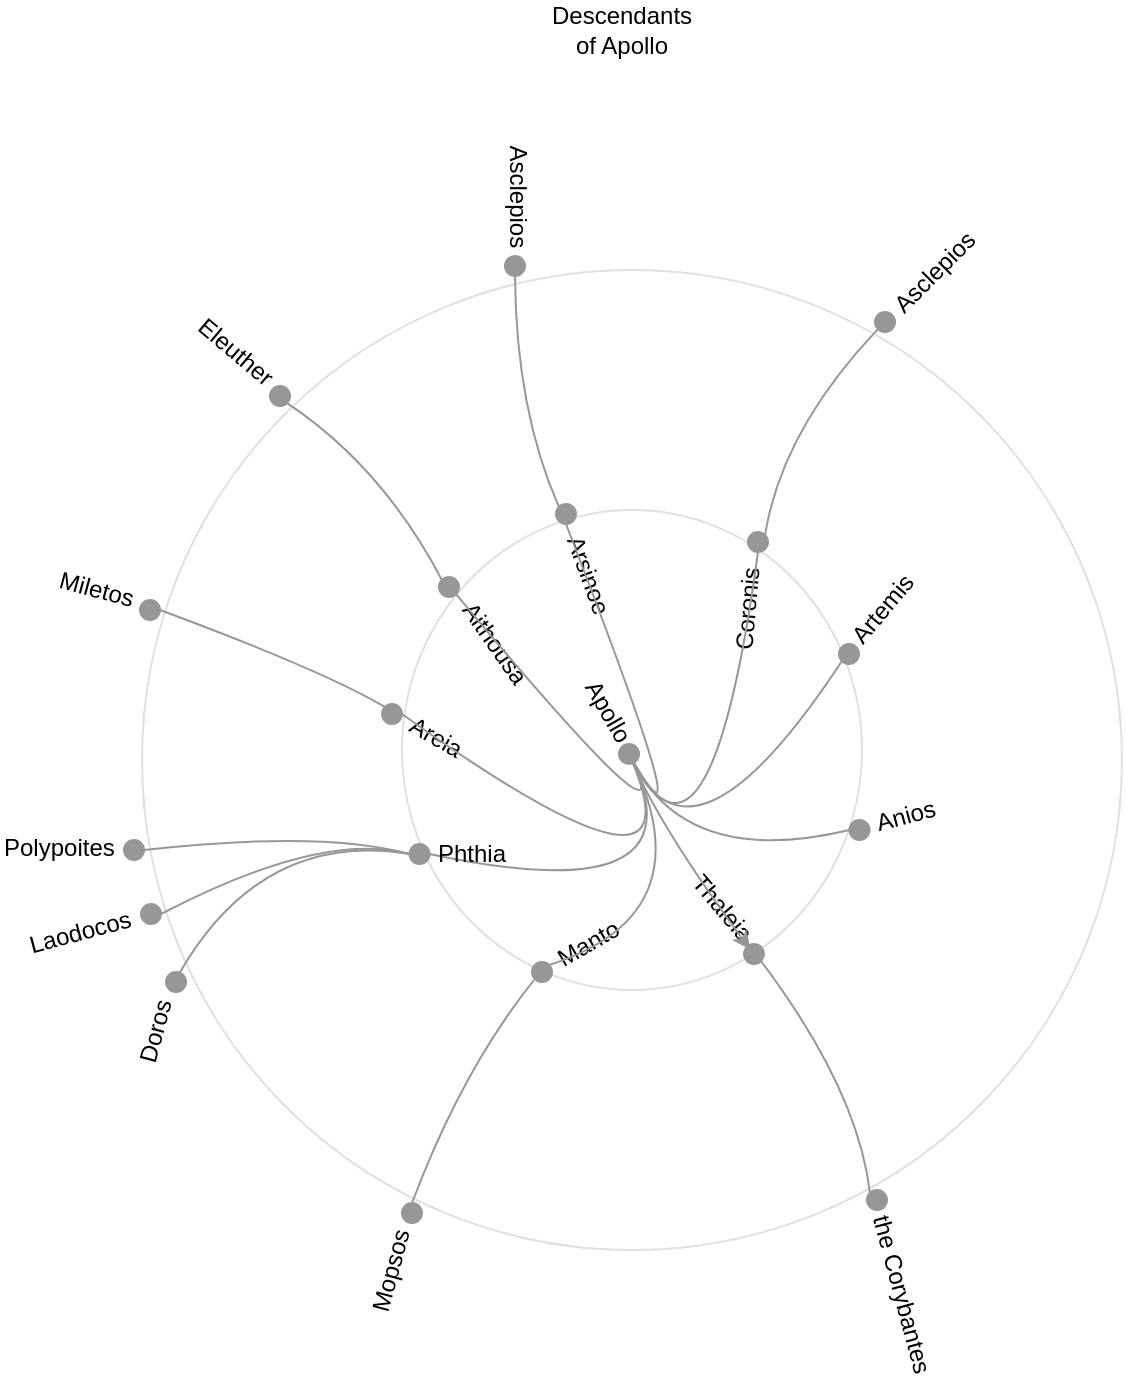 <mxfile version="12.7.4" type="github" pages="4">
  <diagram id="MMezxm8C0TaXH5u5Hq_m" name="Radial tidytree">
    <mxGraphModel dx="1395" dy="705" grid="0" gridSize="10" guides="1" tooltips="1" connect="1" arrows="1" fold="1" page="1" pageScale="1" pageWidth="850" pageHeight="1100" math="0" shadow="0">
      <root>
        <mxCell id="0" />
        <mxCell id="1" parent="0" />
        <mxCell id="2tmFU7eN-l6uTSMiaqi8-1" value="" style="ellipse;whiteSpace=wrap;html=1;fillColor=none;strokeOpacity=20;fixDash=0;opacity=60;perimeterSpacing=0;" vertex="1" parent="1">
          <mxGeometry x="280" y="270" width="230" height="240" as="geometry" />
        </mxCell>
        <mxCell id="2tmFU7eN-l6uTSMiaqi8-2" value="" style="ellipse;whiteSpace=wrap;html=1;fillColor=none;strokeOpacity=20;fixDash=0;opacity=60;perimeterSpacing=0;" vertex="1" parent="1">
          <mxGeometry x="150" y="150" width="490" height="490" as="geometry" />
        </mxCell>
        <mxCell id="zpLSIEUbXP2ii_GwcyS6-2" value="Descendants of Apollo" style="text;html=1;strokeColor=none;fillColor=none;align=center;verticalAlign=middle;whiteSpace=wrap;rounded=0;" vertex="1" parent="1">
          <mxGeometry x="370" y="20" width="40" height="20" as="geometry" />
        </mxCell>
        <mxCell id="zpLSIEUbXP2ii_GwcyS6-75" value="" style="ellipse;whiteSpace=wrap;html=1;fillColor=#979797;strokeColor=#979797;" vertex="1" parent="1">
          <mxGeometry x="512.5" y="610" width="10" height="10" as="geometry" />
        </mxCell>
        <mxCell id="zpLSIEUbXP2ii_GwcyS6-76" value="the Corybantes" style="text;html=1;strokeColor=none;fillColor=none;align=center;verticalAlign=middle;whiteSpace=wrap;rounded=0;rotation=75;" vertex="1" parent="1">
          <mxGeometry x="480" y="652" width="99.5" height="20" as="geometry" />
        </mxCell>
        <mxCell id="zpLSIEUbXP2ii_GwcyS6-81" value="" style="ellipse;whiteSpace=wrap;html=1;fillColor=#979797;strokeColor=#979797;" vertex="1" parent="1">
          <mxGeometry x="280" y="616.5" width="10" height="10" as="geometry" />
        </mxCell>
        <mxCell id="zpLSIEUbXP2ii_GwcyS6-82" value="Mopsos" style="text;html=1;strokeColor=none;fillColor=none;align=left;verticalAlign=middle;whiteSpace=wrap;rounded=0;rotation=-75;" vertex="1" parent="1">
          <mxGeometry x="251.09" y="638.87" width="48" height="20" as="geometry" />
        </mxCell>
        <mxCell id="zpLSIEUbXP2ii_GwcyS6-83" value="" style="ellipse;whiteSpace=wrap;html=1;fillColor=#979797;strokeColor=#979797;" vertex="1" parent="1">
          <mxGeometry x="162" y="501" width="10" height="10" as="geometry" />
        </mxCell>
        <mxCell id="zpLSIEUbXP2ii_GwcyS6-84" value="Doros" style="text;html=1;strokeColor=none;fillColor=none;align=left;verticalAlign=middle;whiteSpace=wrap;rounded=0;rotation=-75;" vertex="1" parent="1">
          <mxGeometry x="139.22" y="520.91" width="35.5" height="20" as="geometry" />
        </mxCell>
        <mxCell id="zpLSIEUbXP2ii_GwcyS6-86" value="" style="ellipse;whiteSpace=wrap;html=1;fillColor=#979797;strokeColor=#979797;" vertex="1" parent="1">
          <mxGeometry x="149.5" y="467" width="10" height="10" as="geometry" />
        </mxCell>
        <mxCell id="zpLSIEUbXP2ii_GwcyS6-88" value="" style="ellipse;whiteSpace=wrap;html=1;fillColor=#979797;strokeColor=#979797;" vertex="1" parent="1">
          <mxGeometry x="141" y="435" width="10" height="10" as="geometry" />
        </mxCell>
        <mxCell id="zpLSIEUbXP2ii_GwcyS6-92" value="" style="ellipse;whiteSpace=wrap;html=1;fillColor=#979797;strokeColor=#979797;" vertex="1" parent="1">
          <mxGeometry x="149" y="315" width="10" height="10" as="geometry" />
        </mxCell>
        <mxCell id="zpLSIEUbXP2ii_GwcyS6-93" value="Miletos" style="text;html=1;strokeColor=none;fillColor=none;align=left;verticalAlign=middle;whiteSpace=wrap;rounded=0;rotation=15;" vertex="1" parent="1">
          <mxGeometry x="106.75" y="300.5" width="46.75" height="20" as="geometry" />
        </mxCell>
        <mxCell id="zpLSIEUbXP2ii_GwcyS6-94" value="" style="ellipse;whiteSpace=wrap;html=1;fillColor=#979797;strokeColor=#979797;" vertex="1" parent="1">
          <mxGeometry x="214" y="208" width="10" height="10" as="geometry" />
        </mxCell>
        <mxCell id="zpLSIEUbXP2ii_GwcyS6-95" value="Eleuther" style="text;html=1;strokeColor=none;fillColor=none;align=left;verticalAlign=middle;whiteSpace=wrap;rounded=0;rotation=40;" vertex="1" parent="1">
          <mxGeometry x="173" y="181" width="49" height="20" as="geometry" />
        </mxCell>
        <mxCell id="zpLSIEUbXP2ii_GwcyS6-96" value="" style="ellipse;whiteSpace=wrap;html=1;fillColor=#979797;strokeColor=#979797;" vertex="1" parent="1">
          <mxGeometry x="331.5" y="143" width="10" height="10" as="geometry" />
        </mxCell>
        <mxCell id="zpLSIEUbXP2ii_GwcyS6-97" value="Asclepios" style="text;html=1;strokeColor=none;fillColor=none;align=left;verticalAlign=middle;whiteSpace=wrap;rounded=0;rotation=90;" vertex="1" parent="1">
          <mxGeometry x="287.75" y="125" width="99.5" height="20" as="geometry" />
        </mxCell>
        <mxCell id="zpLSIEUbXP2ii_GwcyS6-98" value="" style="ellipse;whiteSpace=wrap;html=1;fillColor=#979797;strokeColor=#979797;" vertex="1" parent="1">
          <mxGeometry x="516.5" y="171" width="10" height="10" as="geometry" />
        </mxCell>
        <mxCell id="zpLSIEUbXP2ii_GwcyS6-99" value="Asclepios" style="text;html=1;strokeColor=none;fillColor=none;align=left;verticalAlign=middle;whiteSpace=wrap;rounded=0;rotation=-45;" vertex="1" parent="1">
          <mxGeometry x="512.5" y="125" width="99.5" height="20" as="geometry" />
        </mxCell>
        <mxCell id="zpLSIEUbXP2ii_GwcyS6-100" value="" style="curved=1;endArrow=none;html=1;entryX=0;entryY=0;entryDx=0;entryDy=0;exitX=1;exitY=1;exitDx=0;exitDy=0;strokeColor=#979797;endFill=0;" edge="1" parent="1" source="zpLSIEUbXP2ii_GwcyS6-21" target="zpLSIEUbXP2ii_GwcyS6-75">
          <mxGeometry width="50" height="50" relative="1" as="geometry">
            <mxPoint x="456" y="497" as="sourcePoint" />
            <mxPoint x="516.504" y="598.464" as="targetPoint" />
            <Array as="points">
              <mxPoint x="508" y="560" />
            </Array>
          </mxGeometry>
        </mxCell>
        <mxCell id="zpLSIEUbXP2ii_GwcyS6-101" value="" style="curved=1;endArrow=none;html=1;entryX=0.5;entryY=0;entryDx=0;entryDy=0;strokeColor=#979797;endFill=0;" edge="1" parent="1" target="zpLSIEUbXP2ii_GwcyS6-81">
          <mxGeometry width="50" height="50" relative="1" as="geometry">
            <mxPoint x="346" y="505" as="sourcePoint" />
            <mxPoint x="389.924" y="620.504" as="targetPoint" />
            <Array as="points">
              <mxPoint x="310" y="550" />
            </Array>
          </mxGeometry>
        </mxCell>
        <mxCell id="zpLSIEUbXP2ii_GwcyS6-102" value="" style="curved=1;endArrow=none;html=1;exitX=0;exitY=0.5;exitDx=0;exitDy=0;strokeColor=#979797;entryX=0.67;entryY=0.064;entryDx=0;entryDy=0;entryPerimeter=0;endFill=0;" edge="1" parent="1" source="zpLSIEUbXP2ii_GwcyS6-29" target="zpLSIEUbXP2ii_GwcyS6-83">
          <mxGeometry width="50" height="50" relative="1" as="geometry">
            <mxPoint x="469.536" y="505.536" as="sourcePoint" />
            <mxPoint x="180" y="490" as="targetPoint" />
            <Array as="points">
              <mxPoint x="210" y="430" />
            </Array>
          </mxGeometry>
        </mxCell>
        <mxCell id="zpLSIEUbXP2ii_GwcyS6-103" value="" style="curved=1;endArrow=none;html=1;entryX=1;entryY=0.5;entryDx=0;entryDy=0;exitX=0;exitY=0.5;exitDx=0;exitDy=0;strokeColor=#979797;endFill=0;" edge="1" parent="1" source="zpLSIEUbXP2ii_GwcyS6-29" target="zpLSIEUbXP2ii_GwcyS6-86">
          <mxGeometry width="50" height="50" relative="1" as="geometry">
            <mxPoint x="280" y="440" as="sourcePoint" />
            <mxPoint x="191" y="511" as="targetPoint" />
            <Array as="points">
              <mxPoint x="240" y="430" />
            </Array>
          </mxGeometry>
        </mxCell>
        <mxCell id="zpLSIEUbXP2ii_GwcyS6-104" value="" style="curved=1;endArrow=none;html=1;entryX=1;entryY=0.5;entryDx=0;entryDy=0;exitX=0;exitY=0.5;exitDx=0;exitDy=0;strokeColor=#979797;endFill=0;" edge="1" parent="1" source="zpLSIEUbXP2ii_GwcyS6-29" target="zpLSIEUbXP2ii_GwcyS6-88">
          <mxGeometry width="50" height="50" relative="1" as="geometry">
            <mxPoint x="291.75" y="452" as="sourcePoint" />
            <mxPoint x="177.5" y="480" as="targetPoint" />
            <Array as="points">
              <mxPoint x="240" y="430" />
            </Array>
          </mxGeometry>
        </mxCell>
        <mxCell id="zpLSIEUbXP2ii_GwcyS6-105" value="" style="curved=1;endArrow=none;html=1;entryX=1;entryY=0.5;entryDx=0;entryDy=0;exitX=0;exitY=0;exitDx=0;exitDy=0;strokeColor=#979797;endFill=0;" edge="1" parent="1" source="zpLSIEUbXP2ii_GwcyS6-31" target="zpLSIEUbXP2ii_GwcyS6-92">
          <mxGeometry width="50" height="50" relative="1" as="geometry">
            <mxPoint x="275" y="370" as="sourcePoint" />
            <mxPoint x="168" y="450" as="targetPoint" />
            <Array as="points">
              <mxPoint x="240" y="350" />
            </Array>
          </mxGeometry>
        </mxCell>
        <mxCell id="zpLSIEUbXP2ii_GwcyS6-106" value="" style="curved=1;endArrow=none;html=1;entryX=1;entryY=1;entryDx=0;entryDy=0;exitX=0;exitY=0;exitDx=0;exitDy=0;strokeColor=#979797;endFill=0;" edge="1" parent="1" source="zpLSIEUbXP2ii_GwcyS6-33" target="zpLSIEUbXP2ii_GwcyS6-94">
          <mxGeometry width="50" height="50" relative="1" as="geometry">
            <mxPoint x="285.75" y="260" as="sourcePoint" />
            <mxPoint x="162" y="258" as="targetPoint" />
            <Array as="points">
              <mxPoint x="270" y="248" />
            </Array>
          </mxGeometry>
        </mxCell>
        <mxCell id="piXN6fs6B9FxwkCWEheY-3" value="" style="ellipse;whiteSpace=wrap;html=1;fillColor=#979797;strokeColor=#979797;" parent="1" vertex="1">
          <mxGeometry x="388.5" y="387" width="10" height="10" as="geometry" />
        </mxCell>
        <mxCell id="zpLSIEUbXP2ii_GwcyS6-1" value="Apollo" style="text;html=1;strokeColor=none;fillColor=none;align=center;verticalAlign=middle;whiteSpace=wrap;rounded=0;rotation=60;" vertex="1" parent="1">
          <mxGeometry x="363" y="361" width="40" height="20" as="geometry" />
        </mxCell>
        <mxCell id="zpLSIEUbXP2ii_GwcyS6-6" value="" style="ellipse;whiteSpace=wrap;html=1;fillColor=#979797;strokeColor=#979797;" vertex="1" parent="1">
          <mxGeometry x="498.5" y="337" width="10" height="10" as="geometry" />
        </mxCell>
        <mxCell id="zpLSIEUbXP2ii_GwcyS6-7" value="Artemis" style="text;html=1;strokeColor=none;fillColor=none;align=center;verticalAlign=middle;whiteSpace=wrap;rounded=0;rotation=-50;" vertex="1" parent="1">
          <mxGeometry x="501.5" y="310.5" width="37" height="18.5" as="geometry" />
        </mxCell>
        <mxCell id="zpLSIEUbXP2ii_GwcyS6-21" value="" style="ellipse;whiteSpace=wrap;html=1;fillColor=#979797;strokeColor=#979797;" vertex="1" parent="1">
          <mxGeometry x="451" y="487" width="10" height="10" as="geometry" />
        </mxCell>
        <mxCell id="zpLSIEUbXP2ii_GwcyS6-27" value="" style="ellipse;whiteSpace=wrap;html=1;fillColor=#979797;strokeColor=#979797;" vertex="1" parent="1">
          <mxGeometry x="345" y="496" width="10" height="10" as="geometry" />
        </mxCell>
        <mxCell id="zpLSIEUbXP2ii_GwcyS6-28" value="Manto" style="text;html=1;strokeColor=none;fillColor=none;align=left;verticalAlign=middle;whiteSpace=wrap;rounded=0;rotation=-30;" vertex="1" parent="1">
          <mxGeometry x="351.75" y="465" width="85" height="20" as="geometry" />
        </mxCell>
        <mxCell id="zpLSIEUbXP2ii_GwcyS6-29" value="" style="ellipse;whiteSpace=wrap;html=1;fillColor=#979797;strokeColor=#979797;" vertex="1" parent="1">
          <mxGeometry x="283.75" y="437" width="10" height="10" as="geometry" />
        </mxCell>
        <mxCell id="zpLSIEUbXP2ii_GwcyS6-31" value="" style="ellipse;whiteSpace=wrap;html=1;fillColor=#979797;strokeColor=#979797;" vertex="1" parent="1">
          <mxGeometry x="270" y="367" width="10" height="10" as="geometry" />
        </mxCell>
        <mxCell id="zpLSIEUbXP2ii_GwcyS6-32" value="Areia" style="text;html=1;strokeColor=none;fillColor=none;align=left;verticalAlign=middle;whiteSpace=wrap;rounded=0;rotation=30;" vertex="1" parent="1">
          <mxGeometry x="278" y="387" width="85" height="20" as="geometry" />
        </mxCell>
        <mxCell id="zpLSIEUbXP2ii_GwcyS6-33" value="" style="ellipse;whiteSpace=wrap;html=1;fillColor=#979797;strokeColor=#979797;" vertex="1" parent="1">
          <mxGeometry x="298.5" y="303.5" width="10" height="10" as="geometry" />
        </mxCell>
        <mxCell id="zpLSIEUbXP2ii_GwcyS6-34" value="Aithousa" style="text;html=1;strokeColor=none;fillColor=none;align=left;verticalAlign=middle;whiteSpace=wrap;rounded=0;rotation=55;" vertex="1" parent="1">
          <mxGeometry x="294" y="341" width="85" height="20" as="geometry" />
        </mxCell>
        <mxCell id="zpLSIEUbXP2ii_GwcyS6-35" value="" style="ellipse;whiteSpace=wrap;html=1;fillColor=#979797;strokeColor=#979797;" vertex="1" parent="1">
          <mxGeometry x="357" y="267" width="10" height="10" as="geometry" />
        </mxCell>
        <mxCell id="zpLSIEUbXP2ii_GwcyS6-36" value="Arsinoe" style="text;html=1;strokeColor=none;fillColor=none;align=left;verticalAlign=middle;whiteSpace=wrap;rounded=0;rotation=70;" vertex="1" parent="1">
          <mxGeometry x="337" y="311.5" width="85" height="20" as="geometry" />
        </mxCell>
        <mxCell id="zpLSIEUbXP2ii_GwcyS6-39" value="" style="ellipse;whiteSpace=wrap;html=1;fillColor=#979797;strokeColor=#979797;" vertex="1" parent="1">
          <mxGeometry x="453" y="281" width="10" height="10" as="geometry" />
        </mxCell>
        <mxCell id="zpLSIEUbXP2ii_GwcyS6-40" value="Coronis" style="text;html=1;strokeColor=none;fillColor=none;align=left;verticalAlign=middle;whiteSpace=wrap;rounded=0;rotation=-85;" vertex="1" parent="1">
          <mxGeometry x="428.89" y="307.93" width="48" height="20" as="geometry" />
        </mxCell>
        <mxCell id="zpLSIEUbXP2ii_GwcyS6-55" value="" style="curved=1;endArrow=none;html=1;entryX=0.5;entryY=1;entryDx=0;entryDy=0;strokeColor=#979797;endFill=0;" edge="1" parent="1" target="zpLSIEUbXP2ii_GwcyS6-39">
          <mxGeometry width="50" height="50" relative="1" as="geometry">
            <mxPoint x="393.5" y="392" as="sourcePoint" />
            <mxPoint x="413.5" y="352" as="targetPoint" />
            <Array as="points">
              <mxPoint x="433.5" y="472" />
            </Array>
          </mxGeometry>
        </mxCell>
        <mxCell id="zpLSIEUbXP2ii_GwcyS6-56" value="" style="ellipse;whiteSpace=wrap;html=1;fillColor=#979797;strokeColor=#979797;" vertex="1" parent="1">
          <mxGeometry x="503.75" y="425" width="10" height="10" as="geometry" />
        </mxCell>
        <mxCell id="zpLSIEUbXP2ii_GwcyS6-57" value="Anios" style="text;html=1;strokeColor=none;fillColor=none;align=center;verticalAlign=middle;whiteSpace=wrap;rounded=0;rotation=-15;" vertex="1" parent="1">
          <mxGeometry x="511.75" y="413" width="40" height="20" as="geometry" />
        </mxCell>
        <mxCell id="zpLSIEUbXP2ii_GwcyS6-58" value="" style="curved=1;endArrow=none;html=1;entryX=0;entryY=1;entryDx=0;entryDy=0;strokeColor=#979797;endFill=0;" edge="1" parent="1" target="zpLSIEUbXP2ii_GwcyS6-6">
          <mxGeometry width="50" height="50" relative="1" as="geometry">
            <mxPoint x="393.5" y="392" as="sourcePoint" />
            <mxPoint x="468" y="301" as="targetPoint" />
            <Array as="points">
              <mxPoint x="423.5" y="462" />
            </Array>
          </mxGeometry>
        </mxCell>
        <mxCell id="zpLSIEUbXP2ii_GwcyS6-59" value="" style="curved=1;endArrow=none;html=1;entryX=0;entryY=0.5;entryDx=0;entryDy=0;strokeColor=#979797;endFill=0;" edge="1" parent="1" target="zpLSIEUbXP2ii_GwcyS6-56">
          <mxGeometry width="50" height="50" relative="1" as="geometry">
            <mxPoint x="393.5" y="392" as="sourcePoint" />
            <mxPoint x="502.5" y="427" as="targetPoint" />
            <Array as="points">
              <mxPoint x="420" y="450" />
            </Array>
          </mxGeometry>
        </mxCell>
        <mxCell id="zpLSIEUbXP2ii_GwcyS6-61" value="" style="curved=1;endArrow=none;html=1;entryX=1;entryY=0;entryDx=0;entryDy=0;strokeColor=#979797;endFill=0;" edge="1" parent="1" target="zpLSIEUbXP2ii_GwcyS6-27">
          <mxGeometry width="50" height="50" relative="1" as="geometry">
            <mxPoint x="393.5" y="392" as="sourcePoint" />
            <mxPoint x="498" y="331" as="targetPoint" />
            <Array as="points">
              <mxPoint x="433.5" y="472" />
            </Array>
          </mxGeometry>
        </mxCell>
        <mxCell id="zpLSIEUbXP2ii_GwcyS6-64" value="" style="curved=1;endArrow=none;html=1;entryX=1;entryY=0.5;entryDx=0;entryDy=0;strokeColor=#979797;endFill=0;" edge="1" parent="1" target="zpLSIEUbXP2ii_GwcyS6-29">
          <mxGeometry width="50" height="50" relative="1" as="geometry">
            <mxPoint x="393.5" y="392" as="sourcePoint" />
            <mxPoint x="360" y="506" as="targetPoint" />
            <Array as="points">
              <mxPoint x="433.5" y="472" />
            </Array>
          </mxGeometry>
        </mxCell>
        <mxCell id="zpLSIEUbXP2ii_GwcyS6-67" value="" style="curved=1;endArrow=none;html=1;entryX=1;entryY=0.5;entryDx=0;entryDy=0;strokeColor=#979797;endFill=0;" edge="1" parent="1" target="zpLSIEUbXP2ii_GwcyS6-31">
          <mxGeometry width="50" height="50" relative="1" as="geometry">
            <mxPoint x="393.5" y="392" as="sourcePoint" />
            <mxPoint x="300.286" y="448.464" as="targetPoint" />
            <Array as="points">
              <mxPoint x="433.5" y="482" />
            </Array>
          </mxGeometry>
        </mxCell>
        <mxCell id="zpLSIEUbXP2ii_GwcyS6-68" value="" style="curved=1;endArrow=none;html=1;entryX=1;entryY=1;entryDx=0;entryDy=0;strokeColor=#979797;endFill=0;" edge="1" parent="1" target="zpLSIEUbXP2ii_GwcyS6-33">
          <mxGeometry width="50" height="50" relative="1" as="geometry">
            <mxPoint x="393.5" y="392" as="sourcePoint" />
            <mxPoint x="310.286" y="458.464" as="targetPoint" />
            <Array as="points">
              <mxPoint x="423.5" y="452" />
            </Array>
          </mxGeometry>
        </mxCell>
        <mxCell id="zpLSIEUbXP2ii_GwcyS6-70" value="" style="curved=1;endArrow=none;html=1;entryX=0.5;entryY=1;entryDx=0;entryDy=0;strokeColor=#979797;endFill=0;" edge="1" parent="1" target="zpLSIEUbXP2ii_GwcyS6-35">
          <mxGeometry width="50" height="50" relative="1" as="geometry">
            <mxPoint x="393.5" y="392" as="sourcePoint" />
            <mxPoint x="468" y="301" as="targetPoint" />
            <Array as="points">
              <mxPoint x="433.5" y="462" />
            </Array>
          </mxGeometry>
        </mxCell>
        <mxCell id="zpLSIEUbXP2ii_GwcyS6-22" value="Thaleia" style="text;html=1;strokeColor=none;fillColor=none;align=left;verticalAlign=middle;whiteSpace=wrap;rounded=0;rotation=50;" vertex="1" parent="1">
          <mxGeometry x="418" y="461" width="47" height="18" as="geometry" />
        </mxCell>
        <mxCell id="zpLSIEUbXP2ii_GwcyS6-115" value="" style="curved=1;endArrow=classic;html=1;entryX=0.992;entryY=0.667;entryDx=0;entryDy=0;strokeColor=#979797;entryPerimeter=0;" edge="1" parent="1" source="piXN6fs6B9FxwkCWEheY-3" target="zpLSIEUbXP2ii_GwcyS6-22">
          <mxGeometry width="50" height="50" relative="1" as="geometry">
            <mxPoint x="400" y="400" as="sourcePoint" />
            <mxPoint x="625.5" y="477" as="targetPoint" />
            <Array as="points">
              <mxPoint x="410" y="430" />
            </Array>
          </mxGeometry>
        </mxCell>
        <mxCell id="zpLSIEUbXP2ii_GwcyS6-30" value="Phthia" style="text;html=1;strokeColor=none;fillColor=none;align=left;verticalAlign=middle;whiteSpace=wrap;rounded=0;rotation=0;" vertex="1" parent="1">
          <mxGeometry x="296" y="432" width="85" height="20" as="geometry" />
        </mxCell>
        <mxCell id="zpLSIEUbXP2ii_GwcyS6-89" value="Polypoites" style="text;html=1;strokeColor=none;fillColor=none;align=left;verticalAlign=middle;whiteSpace=wrap;rounded=0;" vertex="1" parent="1">
          <mxGeometry x="79.22" y="429" width="55.78" height="20" as="geometry" />
        </mxCell>
        <mxCell id="zpLSIEUbXP2ii_GwcyS6-87" value="Laodocos" style="text;html=1;strokeColor=none;fillColor=none;align=left;verticalAlign=middle;whiteSpace=wrap;rounded=0;rotation=-15;" vertex="1" parent="1">
          <mxGeometry x="90.75" y="471" width="56.75" height="20" as="geometry" />
        </mxCell>
        <mxCell id="zpLSIEUbXP2ii_GwcyS6-121" value="" style="curved=1;endArrow=none;html=1;entryX=0.5;entryY=1;entryDx=0;entryDy=0;exitX=0;exitY=0;exitDx=0;exitDy=0;strokeColor=#979797;endFill=0;" edge="1" parent="1" source="zpLSIEUbXP2ii_GwcyS6-35" target="zpLSIEUbXP2ii_GwcyS6-96">
          <mxGeometry width="50" height="50" relative="1" as="geometry">
            <mxPoint x="309.964" y="314.964" as="sourcePoint" />
            <mxPoint x="232.536" y="226.536" as="targetPoint" />
            <Array as="points">
              <mxPoint x="337" y="220" />
            </Array>
          </mxGeometry>
        </mxCell>
        <mxCell id="zpLSIEUbXP2ii_GwcyS6-122" value="" style="curved=1;endArrow=none;html=1;entryX=0;entryY=1;entryDx=0;entryDy=0;strokeColor=#979797;exitX=1;exitY=0;exitDx=0;exitDy=0;endFill=0;" edge="1" parent="1" source="zpLSIEUbXP2ii_GwcyS6-39" target="zpLSIEUbXP2ii_GwcyS6-98">
          <mxGeometry width="50" height="50" relative="1" as="geometry">
            <mxPoint x="480" y="240" as="sourcePoint" />
            <mxPoint x="510.5" y="185.04" as="targetPoint" />
            <Array as="points">
              <mxPoint x="470" y="230" />
            </Array>
          </mxGeometry>
        </mxCell>
      </root>
    </mxGraphModel>
  </diagram>
  <diagram name="Radial dendrogram" id="1aDKyfhqa4o19WKc1L8m">
    <mxGraphModel dx="1694" dy="856" grid="0" gridSize="10" guides="1" tooltips="1" connect="1" arrows="1" fold="1" page="1" pageScale="1" pageWidth="850" pageHeight="1100" math="0" shadow="0">
      <root>
        <mxCell id="7F9iXrPxugvAXjINFmgm-0" />
        <mxCell id="7F9iXrPxugvAXjINFmgm-1" parent="7F9iXrPxugvAXjINFmgm-0" />
        <mxCell id="7F9iXrPxugvAXjINFmgm-2" value="" style="ellipse;whiteSpace=wrap;html=1;fillColor=none;strokeOpacity=20;fixDash=0;opacity=60;perimeterSpacing=0;" vertex="1" parent="7F9iXrPxugvAXjINFmgm-1">
          <mxGeometry x="280" y="270" width="230" height="240" as="geometry" />
        </mxCell>
        <mxCell id="7F9iXrPxugvAXjINFmgm-3" value="" style="ellipse;whiteSpace=wrap;html=1;fillColor=none;strokeOpacity=20;fixDash=0;opacity=60;perimeterSpacing=0;" vertex="1" parent="7F9iXrPxugvAXjINFmgm-1">
          <mxGeometry x="150" y="150" width="490" height="490" as="geometry" />
        </mxCell>
        <mxCell id="7F9iXrPxugvAXjINFmgm-4" value="Descendants of Apollo" style="text;html=1;strokeColor=none;fillColor=none;align=center;verticalAlign=middle;whiteSpace=wrap;rounded=0;" vertex="1" parent="7F9iXrPxugvAXjINFmgm-1">
          <mxGeometry x="370" y="20" width="40" height="20" as="geometry" />
        </mxCell>
        <mxCell id="7F9iXrPxugvAXjINFmgm-5" value="" style="ellipse;whiteSpace=wrap;html=1;fillColor=#979797;strokeColor=#979797;" vertex="1" parent="7F9iXrPxugvAXjINFmgm-1">
          <mxGeometry x="512.5" y="610" width="10" height="10" as="geometry" />
        </mxCell>
        <mxCell id="7F9iXrPxugvAXjINFmgm-6" value="the Corybantes" style="text;html=1;strokeColor=none;fillColor=none;align=center;verticalAlign=middle;whiteSpace=wrap;rounded=0;rotation=75;" vertex="1" parent="7F9iXrPxugvAXjINFmgm-1">
          <mxGeometry x="480" y="652" width="99.5" height="20" as="geometry" />
        </mxCell>
        <mxCell id="7F9iXrPxugvAXjINFmgm-7" value="" style="ellipse;whiteSpace=wrap;html=1;fillColor=#979797;strokeColor=#979797;" vertex="1" parent="7F9iXrPxugvAXjINFmgm-1">
          <mxGeometry x="280" y="616.5" width="10" height="10" as="geometry" />
        </mxCell>
        <mxCell id="7F9iXrPxugvAXjINFmgm-8" value="Mopsos" style="text;html=1;strokeColor=none;fillColor=none;align=left;verticalAlign=middle;whiteSpace=wrap;rounded=0;rotation=-75;" vertex="1" parent="7F9iXrPxugvAXjINFmgm-1">
          <mxGeometry x="251.09" y="638.87" width="48" height="20" as="geometry" />
        </mxCell>
        <mxCell id="7F9iXrPxugvAXjINFmgm-9" value="" style="ellipse;whiteSpace=wrap;html=1;fillColor=#979797;strokeColor=#979797;" vertex="1" parent="7F9iXrPxugvAXjINFmgm-1">
          <mxGeometry x="162" y="501" width="10" height="10" as="geometry" />
        </mxCell>
        <mxCell id="7F9iXrPxugvAXjINFmgm-10" value="Doros" style="text;html=1;strokeColor=none;fillColor=none;align=left;verticalAlign=middle;whiteSpace=wrap;rounded=0;rotation=-75;" vertex="1" parent="7F9iXrPxugvAXjINFmgm-1">
          <mxGeometry x="139.22" y="520.91" width="35.5" height="20" as="geometry" />
        </mxCell>
        <mxCell id="7F9iXrPxugvAXjINFmgm-11" value="" style="ellipse;whiteSpace=wrap;html=1;fillColor=#979797;strokeColor=#979797;" vertex="1" parent="7F9iXrPxugvAXjINFmgm-1">
          <mxGeometry x="149.5" y="467" width="10" height="10" as="geometry" />
        </mxCell>
        <mxCell id="7F9iXrPxugvAXjINFmgm-12" value="" style="ellipse;whiteSpace=wrap;html=1;fillColor=#979797;strokeColor=#979797;" vertex="1" parent="7F9iXrPxugvAXjINFmgm-1">
          <mxGeometry x="141" y="435" width="10" height="10" as="geometry" />
        </mxCell>
        <mxCell id="7F9iXrPxugvAXjINFmgm-13" value="" style="ellipse;whiteSpace=wrap;html=1;fillColor=#979797;strokeColor=#979797;" vertex="1" parent="7F9iXrPxugvAXjINFmgm-1">
          <mxGeometry x="149" y="315" width="10" height="10" as="geometry" />
        </mxCell>
        <mxCell id="7F9iXrPxugvAXjINFmgm-14" value="Miletos" style="text;html=1;strokeColor=none;fillColor=none;align=left;verticalAlign=middle;whiteSpace=wrap;rounded=0;rotation=15;" vertex="1" parent="7F9iXrPxugvAXjINFmgm-1">
          <mxGeometry x="106.75" y="300.5" width="46.75" height="20" as="geometry" />
        </mxCell>
        <mxCell id="7F9iXrPxugvAXjINFmgm-15" value="" style="ellipse;whiteSpace=wrap;html=1;fillColor=#979797;strokeColor=#979797;" vertex="1" parent="7F9iXrPxugvAXjINFmgm-1">
          <mxGeometry x="214" y="208" width="10" height="10" as="geometry" />
        </mxCell>
        <mxCell id="7F9iXrPxugvAXjINFmgm-16" value="Eleuther" style="text;html=1;strokeColor=none;fillColor=none;align=left;verticalAlign=middle;whiteSpace=wrap;rounded=0;rotation=40;" vertex="1" parent="7F9iXrPxugvAXjINFmgm-1">
          <mxGeometry x="173" y="181" width="49" height="20" as="geometry" />
        </mxCell>
        <mxCell id="7F9iXrPxugvAXjINFmgm-17" value="" style="ellipse;whiteSpace=wrap;html=1;fillColor=#979797;strokeColor=#979797;" vertex="1" parent="7F9iXrPxugvAXjINFmgm-1">
          <mxGeometry x="331.5" y="143" width="10" height="10" as="geometry" />
        </mxCell>
        <mxCell id="7F9iXrPxugvAXjINFmgm-18" value="Asclepios" style="text;html=1;strokeColor=none;fillColor=none;align=left;verticalAlign=middle;whiteSpace=wrap;rounded=0;rotation=90;" vertex="1" parent="7F9iXrPxugvAXjINFmgm-1">
          <mxGeometry x="287.75" y="125" width="99.5" height="20" as="geometry" />
        </mxCell>
        <mxCell id="7F9iXrPxugvAXjINFmgm-19" value="" style="ellipse;whiteSpace=wrap;html=1;fillColor=#979797;strokeColor=#979797;" vertex="1" parent="7F9iXrPxugvAXjINFmgm-1">
          <mxGeometry x="516.5" y="171" width="10" height="10" as="geometry" />
        </mxCell>
        <mxCell id="7F9iXrPxugvAXjINFmgm-20" value="Asclepios" style="text;html=1;strokeColor=none;fillColor=none;align=left;verticalAlign=middle;whiteSpace=wrap;rounded=0;rotation=-45;" vertex="1" parent="7F9iXrPxugvAXjINFmgm-1">
          <mxGeometry x="512.5" y="125" width="99.5" height="20" as="geometry" />
        </mxCell>
        <mxCell id="7F9iXrPxugvAXjINFmgm-21" value="" style="curved=1;endArrow=none;html=1;entryX=0;entryY=0;entryDx=0;entryDy=0;exitX=1;exitY=1;exitDx=0;exitDy=0;strokeColor=#979797;endFill=0;" edge="1" parent="7F9iXrPxugvAXjINFmgm-1" source="7F9iXrPxugvAXjINFmgm-32" target="7F9iXrPxugvAXjINFmgm-5">
          <mxGeometry width="50" height="50" relative="1" as="geometry">
            <mxPoint x="456" y="497" as="sourcePoint" />
            <mxPoint x="516.504" y="598.464" as="targetPoint" />
            <Array as="points">
              <mxPoint x="508" y="560" />
            </Array>
          </mxGeometry>
        </mxCell>
        <mxCell id="7F9iXrPxugvAXjINFmgm-22" value="" style="curved=1;endArrow=none;html=1;entryX=0.5;entryY=0;entryDx=0;entryDy=0;strokeColor=#979797;endFill=0;" edge="1" parent="7F9iXrPxugvAXjINFmgm-1" target="7F9iXrPxugvAXjINFmgm-7">
          <mxGeometry width="50" height="50" relative="1" as="geometry">
            <mxPoint x="346" y="505" as="sourcePoint" />
            <mxPoint x="389.924" y="620.504" as="targetPoint" />
            <Array as="points">
              <mxPoint x="310" y="550" />
            </Array>
          </mxGeometry>
        </mxCell>
        <mxCell id="7F9iXrPxugvAXjINFmgm-23" value="" style="curved=1;endArrow=none;html=1;exitX=0;exitY=0.5;exitDx=0;exitDy=0;strokeColor=#979797;entryX=0.67;entryY=0.064;entryDx=0;entryDy=0;entryPerimeter=0;endFill=0;" edge="1" parent="7F9iXrPxugvAXjINFmgm-1" source="7F9iXrPxugvAXjINFmgm-35" target="7F9iXrPxugvAXjINFmgm-9">
          <mxGeometry width="50" height="50" relative="1" as="geometry">
            <mxPoint x="469.536" y="505.536" as="sourcePoint" />
            <mxPoint x="180" y="490" as="targetPoint" />
            <Array as="points">
              <mxPoint x="210" y="430" />
            </Array>
          </mxGeometry>
        </mxCell>
        <mxCell id="7F9iXrPxugvAXjINFmgm-24" value="" style="curved=1;endArrow=none;html=1;entryX=1;entryY=0.5;entryDx=0;entryDy=0;exitX=0;exitY=0.5;exitDx=0;exitDy=0;strokeColor=#979797;endFill=0;" edge="1" parent="7F9iXrPxugvAXjINFmgm-1" source="7F9iXrPxugvAXjINFmgm-35" target="7F9iXrPxugvAXjINFmgm-11">
          <mxGeometry width="50" height="50" relative="1" as="geometry">
            <mxPoint x="280" y="440" as="sourcePoint" />
            <mxPoint x="191" y="511" as="targetPoint" />
            <Array as="points">
              <mxPoint x="240" y="430" />
            </Array>
          </mxGeometry>
        </mxCell>
        <mxCell id="7F9iXrPxugvAXjINFmgm-25" value="" style="curved=1;endArrow=none;html=1;entryX=1;entryY=0.5;entryDx=0;entryDy=0;exitX=0;exitY=0.5;exitDx=0;exitDy=0;strokeColor=#979797;endFill=0;" edge="1" parent="7F9iXrPxugvAXjINFmgm-1" source="7F9iXrPxugvAXjINFmgm-35" target="7F9iXrPxugvAXjINFmgm-12">
          <mxGeometry width="50" height="50" relative="1" as="geometry">
            <mxPoint x="291.75" y="452" as="sourcePoint" />
            <mxPoint x="177.5" y="480" as="targetPoint" />
            <Array as="points">
              <mxPoint x="240" y="430" />
            </Array>
          </mxGeometry>
        </mxCell>
        <mxCell id="7F9iXrPxugvAXjINFmgm-26" value="" style="curved=1;endArrow=none;html=1;entryX=1;entryY=0.5;entryDx=0;entryDy=0;exitX=0;exitY=0;exitDx=0;exitDy=0;strokeColor=#979797;endFill=0;" edge="1" parent="7F9iXrPxugvAXjINFmgm-1" source="7F9iXrPxugvAXjINFmgm-36" target="7F9iXrPxugvAXjINFmgm-13">
          <mxGeometry width="50" height="50" relative="1" as="geometry">
            <mxPoint x="275" y="370" as="sourcePoint" />
            <mxPoint x="168" y="450" as="targetPoint" />
            <Array as="points">
              <mxPoint x="240" y="350" />
            </Array>
          </mxGeometry>
        </mxCell>
        <mxCell id="7F9iXrPxugvAXjINFmgm-27" value="" style="curved=1;endArrow=none;html=1;entryX=1;entryY=1;entryDx=0;entryDy=0;exitX=0;exitY=0;exitDx=0;exitDy=0;strokeColor=#979797;endFill=0;" edge="1" parent="7F9iXrPxugvAXjINFmgm-1" source="7F9iXrPxugvAXjINFmgm-38" target="7F9iXrPxugvAXjINFmgm-15">
          <mxGeometry width="50" height="50" relative="1" as="geometry">
            <mxPoint x="285.75" y="260" as="sourcePoint" />
            <mxPoint x="162" y="258" as="targetPoint" />
            <Array as="points">
              <mxPoint x="270" y="248" />
            </Array>
          </mxGeometry>
        </mxCell>
        <mxCell id="7F9iXrPxugvAXjINFmgm-28" value="" style="ellipse;whiteSpace=wrap;html=1;fillColor=#979797;strokeColor=#979797;" vertex="1" parent="7F9iXrPxugvAXjINFmgm-1">
          <mxGeometry x="388.5" y="387" width="10" height="10" as="geometry" />
        </mxCell>
        <mxCell id="7F9iXrPxugvAXjINFmgm-29" value="Apollo" style="text;html=1;strokeColor=none;fillColor=none;align=center;verticalAlign=middle;whiteSpace=wrap;rounded=0;rotation=60;" vertex="1" parent="7F9iXrPxugvAXjINFmgm-1">
          <mxGeometry x="363" y="361" width="40" height="20" as="geometry" />
        </mxCell>
        <mxCell id="7F9iXrPxugvAXjINFmgm-30" value="" style="ellipse;whiteSpace=wrap;html=1;fillColor=#979797;strokeColor=#979797;" vertex="1" parent="7F9iXrPxugvAXjINFmgm-1">
          <mxGeometry x="622" y="291.5" width="10" height="10" as="geometry" />
        </mxCell>
        <mxCell id="7F9iXrPxugvAXjINFmgm-31" value="Artemis" style="text;html=1;strokeColor=none;fillColor=none;align=center;verticalAlign=middle;whiteSpace=wrap;rounded=0;rotation=-30;" vertex="1" parent="7F9iXrPxugvAXjINFmgm-1">
          <mxGeometry x="632" y="269" width="37" height="18.5" as="geometry" />
        </mxCell>
        <mxCell id="7F9iXrPxugvAXjINFmgm-32" value="" style="ellipse;whiteSpace=wrap;html=1;fillColor=#979797;strokeColor=#979797;" vertex="1" parent="7F9iXrPxugvAXjINFmgm-1">
          <mxGeometry x="451" y="487" width="10" height="10" as="geometry" />
        </mxCell>
        <mxCell id="7F9iXrPxugvAXjINFmgm-33" value="" style="ellipse;whiteSpace=wrap;html=1;fillColor=#979797;strokeColor=#979797;" vertex="1" parent="7F9iXrPxugvAXjINFmgm-1">
          <mxGeometry x="345" y="496" width="10" height="10" as="geometry" />
        </mxCell>
        <mxCell id="7F9iXrPxugvAXjINFmgm-34" value="Manto" style="text;html=1;strokeColor=none;fillColor=none;align=left;verticalAlign=middle;whiteSpace=wrap;rounded=0;rotation=-30;" vertex="1" parent="7F9iXrPxugvAXjINFmgm-1">
          <mxGeometry x="351.75" y="465" width="85" height="20" as="geometry" />
        </mxCell>
        <mxCell id="7F9iXrPxugvAXjINFmgm-35" value="" style="ellipse;whiteSpace=wrap;html=1;fillColor=#979797;strokeColor=#979797;" vertex="1" parent="7F9iXrPxugvAXjINFmgm-1">
          <mxGeometry x="281.75" y="437" width="10" height="10" as="geometry" />
        </mxCell>
        <mxCell id="7F9iXrPxugvAXjINFmgm-36" value="" style="ellipse;whiteSpace=wrap;html=1;fillColor=#979797;strokeColor=#979797;" vertex="1" parent="7F9iXrPxugvAXjINFmgm-1">
          <mxGeometry x="270" y="367" width="10" height="10" as="geometry" />
        </mxCell>
        <mxCell id="7F9iXrPxugvAXjINFmgm-37" value="Areia" style="text;html=1;strokeColor=none;fillColor=none;align=left;verticalAlign=middle;whiteSpace=wrap;rounded=0;rotation=30;" vertex="1" parent="7F9iXrPxugvAXjINFmgm-1">
          <mxGeometry x="278" y="387" width="85" height="20" as="geometry" />
        </mxCell>
        <mxCell id="7F9iXrPxugvAXjINFmgm-38" value="" style="ellipse;whiteSpace=wrap;html=1;fillColor=#979797;strokeColor=#979797;" vertex="1" parent="7F9iXrPxugvAXjINFmgm-1">
          <mxGeometry x="298.5" y="303.5" width="10" height="10" as="geometry" />
        </mxCell>
        <mxCell id="7F9iXrPxugvAXjINFmgm-39" value="Aithousa" style="text;html=1;strokeColor=none;fillColor=none;align=left;verticalAlign=middle;whiteSpace=wrap;rounded=0;rotation=55;" vertex="1" parent="7F9iXrPxugvAXjINFmgm-1">
          <mxGeometry x="294" y="341" width="85" height="20" as="geometry" />
        </mxCell>
        <mxCell id="7F9iXrPxugvAXjINFmgm-40" value="" style="ellipse;whiteSpace=wrap;html=1;fillColor=#979797;strokeColor=#979797;" vertex="1" parent="7F9iXrPxugvAXjINFmgm-1">
          <mxGeometry x="357" y="267" width="10" height="10" as="geometry" />
        </mxCell>
        <mxCell id="7F9iXrPxugvAXjINFmgm-41" value="Arsinoe" style="text;html=1;strokeColor=none;fillColor=none;align=left;verticalAlign=middle;whiteSpace=wrap;rounded=0;rotation=70;" vertex="1" parent="7F9iXrPxugvAXjINFmgm-1">
          <mxGeometry x="337" y="311.5" width="85" height="20" as="geometry" />
        </mxCell>
        <mxCell id="7F9iXrPxugvAXjINFmgm-42" value="" style="ellipse;whiteSpace=wrap;html=1;fillColor=#979797;strokeColor=#979797;" vertex="1" parent="7F9iXrPxugvAXjINFmgm-1">
          <mxGeometry x="453" y="281" width="10" height="10" as="geometry" />
        </mxCell>
        <mxCell id="7F9iXrPxugvAXjINFmgm-43" value="Coronis" style="text;html=1;strokeColor=none;fillColor=none;align=left;verticalAlign=middle;whiteSpace=wrap;rounded=0;rotation=-85;" vertex="1" parent="7F9iXrPxugvAXjINFmgm-1">
          <mxGeometry x="428.89" y="307.93" width="48" height="20" as="geometry" />
        </mxCell>
        <mxCell id="7F9iXrPxugvAXjINFmgm-44" value="" style="curved=1;endArrow=none;html=1;entryX=0.5;entryY=1;entryDx=0;entryDy=0;strokeColor=#979797;endFill=0;" edge="1" parent="7F9iXrPxugvAXjINFmgm-1" target="7F9iXrPxugvAXjINFmgm-42">
          <mxGeometry width="50" height="50" relative="1" as="geometry">
            <mxPoint x="393.5" y="392" as="sourcePoint" />
            <mxPoint x="413.5" y="352" as="targetPoint" />
            <Array as="points">
              <mxPoint x="434" y="472" />
            </Array>
          </mxGeometry>
        </mxCell>
        <mxCell id="7F9iXrPxugvAXjINFmgm-45" value="" style="ellipse;whiteSpace=wrap;html=1;fillColor=#979797;strokeColor=#979797;" vertex="1" parent="7F9iXrPxugvAXjINFmgm-1">
          <mxGeometry x="633" y="462" width="10" height="10" as="geometry" />
        </mxCell>
        <mxCell id="7F9iXrPxugvAXjINFmgm-46" value="Anios" style="text;html=1;strokeColor=none;fillColor=none;align=center;verticalAlign=middle;whiteSpace=wrap;rounded=0;rotation=-15;" vertex="1" parent="7F9iXrPxugvAXjINFmgm-1">
          <mxGeometry x="641" y="450" width="40" height="20" as="geometry" />
        </mxCell>
        <mxCell id="7F9iXrPxugvAXjINFmgm-47" value="" style="curved=1;endArrow=none;html=1;entryX=0;entryY=1;entryDx=0;entryDy=0;strokeColor=#979797;endFill=0;" edge="1" parent="7F9iXrPxugvAXjINFmgm-1" target="7F9iXrPxugvAXjINFmgm-30">
          <mxGeometry width="50" height="50" relative="1" as="geometry">
            <mxPoint x="393.5" y="392" as="sourcePoint" />
            <mxPoint x="468" y="301" as="targetPoint" />
            <Array as="points">
              <mxPoint x="420" y="480" />
            </Array>
          </mxGeometry>
        </mxCell>
        <mxCell id="7F9iXrPxugvAXjINFmgm-48" value="" style="curved=1;endArrow=none;html=1;entryX=0;entryY=0.5;entryDx=0;entryDy=0;strokeColor=#979797;endFill=0;" edge="1" parent="7F9iXrPxugvAXjINFmgm-1" target="7F9iXrPxugvAXjINFmgm-45">
          <mxGeometry width="50" height="50" relative="1" as="geometry">
            <mxPoint x="393.5" y="392" as="sourcePoint" />
            <mxPoint x="502.5" y="427" as="targetPoint" />
            <Array as="points">
              <mxPoint x="446.5" y="494.5" />
            </Array>
          </mxGeometry>
        </mxCell>
        <mxCell id="7F9iXrPxugvAXjINFmgm-49" value="" style="curved=1;endArrow=none;html=1;entryX=1;entryY=0;entryDx=0;entryDy=0;strokeColor=#979797;endFill=0;" edge="1" parent="7F9iXrPxugvAXjINFmgm-1" target="7F9iXrPxugvAXjINFmgm-33">
          <mxGeometry width="50" height="50" relative="1" as="geometry">
            <mxPoint x="393.5" y="392" as="sourcePoint" />
            <mxPoint x="498" y="331" as="targetPoint" />
            <Array as="points">
              <mxPoint x="433.5" y="472" />
            </Array>
          </mxGeometry>
        </mxCell>
        <mxCell id="7F9iXrPxugvAXjINFmgm-50" value="" style="curved=1;endArrow=none;html=1;entryX=1;entryY=0.5;entryDx=0;entryDy=0;strokeColor=#979797;endFill=0;" edge="1" parent="7F9iXrPxugvAXjINFmgm-1" target="7F9iXrPxugvAXjINFmgm-35">
          <mxGeometry width="50" height="50" relative="1" as="geometry">
            <mxPoint x="393.5" y="392" as="sourcePoint" />
            <mxPoint x="360" y="506" as="targetPoint" />
            <Array as="points">
              <mxPoint x="433.5" y="472" />
            </Array>
          </mxGeometry>
        </mxCell>
        <mxCell id="7F9iXrPxugvAXjINFmgm-51" value="" style="curved=1;endArrow=none;html=1;entryX=1;entryY=0.5;entryDx=0;entryDy=0;strokeColor=#979797;endFill=0;" edge="1" parent="7F9iXrPxugvAXjINFmgm-1" target="7F9iXrPxugvAXjINFmgm-36">
          <mxGeometry width="50" height="50" relative="1" as="geometry">
            <mxPoint x="393.5" y="392" as="sourcePoint" />
            <mxPoint x="300.286" y="448.464" as="targetPoint" />
            <Array as="points">
              <mxPoint x="433.5" y="482" />
            </Array>
          </mxGeometry>
        </mxCell>
        <mxCell id="7F9iXrPxugvAXjINFmgm-52" value="" style="curved=1;endArrow=none;html=1;entryX=1;entryY=1;entryDx=0;entryDy=0;strokeColor=#979797;endFill=0;" edge="1" parent="7F9iXrPxugvAXjINFmgm-1" target="7F9iXrPxugvAXjINFmgm-38">
          <mxGeometry width="50" height="50" relative="1" as="geometry">
            <mxPoint x="393.5" y="392" as="sourcePoint" />
            <mxPoint x="310.286" y="458.464" as="targetPoint" />
            <Array as="points">
              <mxPoint x="423.5" y="452" />
            </Array>
          </mxGeometry>
        </mxCell>
        <mxCell id="7F9iXrPxugvAXjINFmgm-53" value="" style="curved=1;endArrow=none;html=1;entryX=0.5;entryY=1;entryDx=0;entryDy=0;strokeColor=#979797;endFill=0;" edge="1" parent="7F9iXrPxugvAXjINFmgm-1" target="7F9iXrPxugvAXjINFmgm-40">
          <mxGeometry width="50" height="50" relative="1" as="geometry">
            <mxPoint x="393.5" y="392" as="sourcePoint" />
            <mxPoint x="468" y="301" as="targetPoint" />
            <Array as="points">
              <mxPoint x="433.5" y="462" />
            </Array>
          </mxGeometry>
        </mxCell>
        <mxCell id="7F9iXrPxugvAXjINFmgm-54" value="Thaleia" style="text;html=1;strokeColor=none;fillColor=none;align=left;verticalAlign=middle;whiteSpace=wrap;rounded=0;rotation=50;" vertex="1" parent="7F9iXrPxugvAXjINFmgm-1">
          <mxGeometry x="418" y="461" width="47" height="18" as="geometry" />
        </mxCell>
        <mxCell id="7F9iXrPxugvAXjINFmgm-55" value="" style="curved=1;endArrow=classic;html=1;entryX=0.992;entryY=0.667;entryDx=0;entryDy=0;strokeColor=#979797;entryPerimeter=0;" edge="1" parent="7F9iXrPxugvAXjINFmgm-1" source="7F9iXrPxugvAXjINFmgm-28" target="7F9iXrPxugvAXjINFmgm-54">
          <mxGeometry width="50" height="50" relative="1" as="geometry">
            <mxPoint x="400" y="400" as="sourcePoint" />
            <mxPoint x="625.5" y="477" as="targetPoint" />
            <Array as="points">
              <mxPoint x="410" y="430" />
            </Array>
          </mxGeometry>
        </mxCell>
        <mxCell id="7F9iXrPxugvAXjINFmgm-56" value="Phthia" style="text;html=1;strokeColor=none;fillColor=none;align=left;verticalAlign=middle;whiteSpace=wrap;rounded=0;rotation=0;" vertex="1" parent="7F9iXrPxugvAXjINFmgm-1">
          <mxGeometry x="294" y="432" width="85" height="20" as="geometry" />
        </mxCell>
        <mxCell id="7F9iXrPxugvAXjINFmgm-57" value="Polypoites" style="text;html=1;strokeColor=none;fillColor=none;align=left;verticalAlign=middle;whiteSpace=wrap;rounded=0;" vertex="1" parent="7F9iXrPxugvAXjINFmgm-1">
          <mxGeometry x="79.22" y="429" width="55.78" height="20" as="geometry" />
        </mxCell>
        <mxCell id="7F9iXrPxugvAXjINFmgm-58" value="Laodocos" style="text;html=1;strokeColor=none;fillColor=none;align=left;verticalAlign=middle;whiteSpace=wrap;rounded=0;rotation=-15;" vertex="1" parent="7F9iXrPxugvAXjINFmgm-1">
          <mxGeometry x="90.75" y="471" width="56.75" height="20" as="geometry" />
        </mxCell>
        <mxCell id="7F9iXrPxugvAXjINFmgm-59" value="" style="curved=1;endArrow=none;html=1;entryX=0.5;entryY=1;entryDx=0;entryDy=0;exitX=0;exitY=0;exitDx=0;exitDy=0;strokeColor=#979797;endFill=0;" edge="1" parent="7F9iXrPxugvAXjINFmgm-1" source="7F9iXrPxugvAXjINFmgm-40" target="7F9iXrPxugvAXjINFmgm-17">
          <mxGeometry width="50" height="50" relative="1" as="geometry">
            <mxPoint x="309.964" y="314.964" as="sourcePoint" />
            <mxPoint x="232.536" y="226.536" as="targetPoint" />
            <Array as="points">
              <mxPoint x="337" y="220" />
            </Array>
          </mxGeometry>
        </mxCell>
        <mxCell id="7F9iXrPxugvAXjINFmgm-60" value="" style="curved=1;endArrow=none;html=1;entryX=0;entryY=1;entryDx=0;entryDy=0;strokeColor=#979797;exitX=1;exitY=0;exitDx=0;exitDy=0;endFill=0;" edge="1" parent="7F9iXrPxugvAXjINFmgm-1" source="7F9iXrPxugvAXjINFmgm-42" target="7F9iXrPxugvAXjINFmgm-19">
          <mxGeometry width="50" height="50" relative="1" as="geometry">
            <mxPoint x="480" y="240" as="sourcePoint" />
            <mxPoint x="510.5" y="185.04" as="targetPoint" />
            <Array as="points">
              <mxPoint x="470" y="230" />
            </Array>
          </mxGeometry>
        </mxCell>
      </root>
    </mxGraphModel>
  </diagram>
  <diagram name="Linear tidytree" id="ZSniMiDnX4Juv_vk40Id">
    <mxGraphModel dx="1977" dy="998" grid="0" gridSize="10" guides="1" tooltips="1" connect="1" arrows="1" fold="1" page="1" pageScale="1" pageWidth="850" pageHeight="1100" math="0" shadow="0">
      <root>
        <mxCell id="u1G5KlIQrMvNb37upoD6-0" />
        <mxCell id="u1G5KlIQrMvNb37upoD6-1" parent="u1G5KlIQrMvNb37upoD6-0" />
        <mxCell id="u1G5KlIQrMvNb37upoD6-4" value="Descendants of Apollo" style="text;html=1;strokeColor=none;fillColor=none;align=center;verticalAlign=middle;whiteSpace=wrap;rounded=0;" vertex="1" parent="u1G5KlIQrMvNb37upoD6-1">
          <mxGeometry x="370" y="20" width="40" height="20" as="geometry" />
        </mxCell>
        <mxCell id="9MsVpCx6GIAUz_jfoeBk-0" value="" style="ellipse;whiteSpace=wrap;html=1;fillColor=#979797;strokeColor=#979797;" vertex="1" parent="u1G5KlIQrMvNb37upoD6-1">
          <mxGeometry x="125.5" y="512" width="10" height="10" as="geometry" />
        </mxCell>
        <mxCell id="9MsVpCx6GIAUz_jfoeBk-1" value="Apollo" style="text;html=1;strokeColor=none;fillColor=none;align=center;verticalAlign=middle;whiteSpace=wrap;rounded=0;rotation=0;" vertex="1" parent="u1G5KlIQrMvNb37upoD6-1">
          <mxGeometry x="84.5" y="506.91" width="40" height="20" as="geometry" />
        </mxCell>
        <mxCell id="9MsVpCx6GIAUz_jfoeBk-26" value="" style="ellipse;whiteSpace=wrap;html=1;fillColor=#979797;strokeColor=#979797;" vertex="1" parent="u1G5KlIQrMvNb37upoD6-1">
          <mxGeometry x="259" y="245.5" width="10" height="10" as="geometry" />
        </mxCell>
        <mxCell id="9MsVpCx6GIAUz_jfoeBk-27" value="Artemis" style="text;html=1;strokeColor=none;fillColor=none;align=center;verticalAlign=middle;whiteSpace=wrap;rounded=0;rotation=0;" vertex="1" parent="u1G5KlIQrMvNb37upoD6-1">
          <mxGeometry x="216" y="239.5" width="40" height="20" as="geometry" />
        </mxCell>
        <mxCell id="9MsVpCx6GIAUz_jfoeBk-29" value="" style="curved=1;endArrow=none;html=1;strokeColor=#979797;entryX=0;entryY=0.5;entryDx=0;entryDy=0;exitX=1;exitY=0.5;exitDx=0;exitDy=0;endFill=0;" edge="1" parent="u1G5KlIQrMvNb37upoD6-1" source="9MsVpCx6GIAUz_jfoeBk-0" target="9MsVpCx6GIAUz_jfoeBk-26">
          <mxGeometry width="50" height="50" relative="1" as="geometry">
            <mxPoint x="136.5" y="517" as="sourcePoint" />
            <mxPoint x="202" y="213.09" as="targetPoint" />
            <Array as="points">
              <mxPoint x="190" y="517" />
              <mxPoint x="181" y="280" />
            </Array>
          </mxGeometry>
        </mxCell>
        <mxCell id="HtUECS5vtV-NNt_qQtAw-0" value="" style="ellipse;whiteSpace=wrap;html=1;fillColor=#979797;strokeColor=#979797;" vertex="1" parent="u1G5KlIQrMvNb37upoD6-1">
          <mxGeometry x="259" y="298.5" width="10" height="10" as="geometry" />
        </mxCell>
        <mxCell id="HtUECS5vtV-NNt_qQtAw-1" value="Anios" style="text;html=1;strokeColor=none;fillColor=none;align=center;verticalAlign=middle;whiteSpace=wrap;rounded=0;rotation=0;" vertex="1" parent="u1G5KlIQrMvNb37upoD6-1">
          <mxGeometry x="220" y="292.93" width="40" height="20" as="geometry" />
        </mxCell>
        <mxCell id="HtUECS5vtV-NNt_qQtAw-2" value="" style="curved=1;endArrow=none;html=1;strokeColor=#979797;entryX=0;entryY=0.5;entryDx=0;entryDy=0;exitX=1;exitY=0.5;exitDx=0;exitDy=0;endFill=0;" edge="1" parent="u1G5KlIQrMvNb37upoD6-1" source="9MsVpCx6GIAUz_jfoeBk-0" target="HtUECS5vtV-NNt_qQtAw-0">
          <mxGeometry width="50" height="50" relative="1" as="geometry">
            <mxPoint x="146.5" y="527" as="sourcePoint" />
            <mxPoint x="260" y="220" as="targetPoint" />
            <Array as="points">
              <mxPoint x="200" y="527" />
              <mxPoint x="191" y="290" />
            </Array>
          </mxGeometry>
        </mxCell>
        <mxCell id="HtUECS5vtV-NNt_qQtAw-3" value="" style="ellipse;whiteSpace=wrap;html=1;fillColor=#979797;strokeColor=#979797;" vertex="1" parent="u1G5KlIQrMvNb37upoD6-1">
          <mxGeometry x="259" y="348.5" width="10" height="10" as="geometry" />
        </mxCell>
        <mxCell id="HtUECS5vtV-NNt_qQtAw-4" value="Thaleia" style="text;html=1;strokeColor=none;fillColor=none;align=center;verticalAlign=middle;whiteSpace=wrap;rounded=0;rotation=0;" vertex="1" parent="u1G5KlIQrMvNb37upoD6-1">
          <mxGeometry x="217" y="343.0" width="40" height="20" as="geometry" />
        </mxCell>
        <mxCell id="HtUECS5vtV-NNt_qQtAw-5" value="" style="curved=1;endArrow=none;html=1;strokeColor=#979797;entryX=0;entryY=0.5;entryDx=0;entryDy=0;exitX=1;exitY=0.5;exitDx=0;exitDy=0;endFill=0;" edge="1" parent="u1G5KlIQrMvNb37upoD6-1" source="9MsVpCx6GIAUz_jfoeBk-0" target="HtUECS5vtV-NNt_qQtAw-3">
          <mxGeometry width="50" height="50" relative="1" as="geometry">
            <mxPoint x="145.5" y="527" as="sourcePoint" />
            <mxPoint x="260" y="272" as="targetPoint" />
            <Array as="points">
              <mxPoint x="210" y="530" />
              <mxPoint x="201" y="354" />
            </Array>
          </mxGeometry>
        </mxCell>
        <mxCell id="HtUECS5vtV-NNt_qQtAw-6" value="" style="ellipse;whiteSpace=wrap;html=1;fillColor=#979797;strokeColor=#979797;" vertex="1" parent="u1G5KlIQrMvNb37upoD6-1">
          <mxGeometry x="259" y="396.5" width="10" height="10" as="geometry" />
        </mxCell>
        <mxCell id="HtUECS5vtV-NNt_qQtAw-7" value="Manto" style="text;html=1;strokeColor=none;fillColor=none;align=center;verticalAlign=middle;whiteSpace=wrap;rounded=0;rotation=0;" vertex="1" parent="u1G5KlIQrMvNb37upoD6-1">
          <mxGeometry x="220" y="391.0" width="40" height="20" as="geometry" />
        </mxCell>
        <mxCell id="HtUECS5vtV-NNt_qQtAw-8" value="" style="curved=1;endArrow=none;html=1;strokeColor=#979797;entryX=0;entryY=0.5;entryDx=0;entryDy=0;exitX=1;exitY=0.5;exitDx=0;exitDy=0;endFill=0;" edge="1" parent="u1G5KlIQrMvNb37upoD6-1" target="HtUECS5vtV-NNt_qQtAw-6" source="9MsVpCx6GIAUz_jfoeBk-0">
          <mxGeometry width="50" height="50" relative="1" as="geometry">
            <mxPoint x="135.5" y="568" as="sourcePoint" />
            <mxPoint x="260" y="323" as="targetPoint" />
            <Array as="points">
              <mxPoint x="210" y="530" />
              <mxPoint x="220" y="402" />
            </Array>
          </mxGeometry>
        </mxCell>
        <mxCell id="HtUECS5vtV-NNt_qQtAw-9" value="" style="ellipse;whiteSpace=wrap;html=1;fillColor=#979797;strokeColor=#979797;" vertex="1" parent="u1G5KlIQrMvNb37upoD6-1">
          <mxGeometry x="259" y="492.5" width="10" height="10" as="geometry" />
        </mxCell>
        <mxCell id="HtUECS5vtV-NNt_qQtAw-10" value="Phthia" style="text;html=1;strokeColor=none;fillColor=none;align=center;verticalAlign=middle;whiteSpace=wrap;rounded=0;rotation=0;" vertex="1" parent="u1G5KlIQrMvNb37upoD6-1">
          <mxGeometry x="219" y="487.0" width="40" height="20" as="geometry" />
        </mxCell>
        <mxCell id="HtUECS5vtV-NNt_qQtAw-13" value="" style="curved=1;endArrow=none;html=1;strokeColor=#979797;entryX=0;entryY=0.5;entryDx=0;entryDy=0;exitX=1;exitY=0.5;exitDx=0;exitDy=0;endFill=0;" edge="1" parent="u1G5KlIQrMvNb37upoD6-1" source="9MsVpCx6GIAUz_jfoeBk-0" target="HtUECS5vtV-NNt_qQtAw-9">
          <mxGeometry width="50" height="50" relative="1" as="geometry">
            <mxPoint x="145.5" y="527" as="sourcePoint" />
            <mxPoint x="260" y="371" as="targetPoint" />
            <Array as="points">
              <mxPoint x="180" y="530" />
              <mxPoint x="230" y="498" />
            </Array>
          </mxGeometry>
        </mxCell>
        <mxCell id="HtUECS5vtV-NNt_qQtAw-14" value="" style="ellipse;whiteSpace=wrap;html=1;fillColor=#979797;strokeColor=#979797;" vertex="1" parent="u1G5KlIQrMvNb37upoD6-1">
          <mxGeometry x="259" y="586.5" width="10" height="10" as="geometry" />
        </mxCell>
        <mxCell id="HtUECS5vtV-NNt_qQtAw-16" value="" style="curved=1;endArrow=none;html=1;strokeColor=#979797;entryX=0;entryY=0.5;entryDx=0;entryDy=0;endFill=0;exitX=1;exitY=0.5;exitDx=0;exitDy=0;" edge="1" parent="u1G5KlIQrMvNb37upoD6-1" source="9MsVpCx6GIAUz_jfoeBk-0" target="HtUECS5vtV-NNt_qQtAw-14">
          <mxGeometry width="50" height="50" relative="1" as="geometry">
            <mxPoint x="140" y="520" as="sourcePoint" />
            <mxPoint x="260" y="422" as="targetPoint" />
            <Array as="points">
              <mxPoint x="190" y="530" />
              <mxPoint x="230" y="592" />
            </Array>
          </mxGeometry>
        </mxCell>
        <mxCell id="HtUECS5vtV-NNt_qQtAw-15" value="Areia" style="text;html=1;strokeColor=none;fillColor=none;align=center;verticalAlign=middle;whiteSpace=wrap;rounded=0;rotation=0;" vertex="1" parent="u1G5KlIQrMvNb37upoD6-1">
          <mxGeometry x="221" y="580" width="40" height="20" as="geometry" />
        </mxCell>
        <mxCell id="HtUECS5vtV-NNt_qQtAw-25" value="" style="ellipse;whiteSpace=wrap;html=1;fillColor=#979797;strokeColor=#979797;" vertex="1" parent="u1G5KlIQrMvNb37upoD6-1">
          <mxGeometry x="380" y="348.5" width="10" height="10" as="geometry" />
        </mxCell>
        <mxCell id="HtUECS5vtV-NNt_qQtAw-27" value="" style="curved=1;endArrow=none;html=1;strokeColor=#979797;entryX=0;entryY=0.5;entryDx=0;entryDy=0;endFill=0;exitX=1;exitY=0.5;exitDx=0;exitDy=0;" edge="1" parent="u1G5KlIQrMvNb37upoD6-1" source="HtUECS5vtV-NNt_qQtAw-3" target="HtUECS5vtV-NNt_qQtAw-25">
          <mxGeometry width="50" height="50" relative="1" as="geometry">
            <mxPoint x="270" y="410" as="sourcePoint" />
            <mxPoint x="269" y="363.5" as="targetPoint" />
            <Array as="points" />
          </mxGeometry>
        </mxCell>
        <mxCell id="HtUECS5vtV-NNt_qQtAw-28" value="the Corybantes" style="text;html=1;strokeColor=none;fillColor=none;align=center;verticalAlign=middle;whiteSpace=wrap;rounded=0;rotation=0;" vertex="1" parent="u1G5KlIQrMvNb37upoD6-1">
          <mxGeometry x="392" y="343.5" width="88" height="20" as="geometry" />
        </mxCell>
        <mxCell id="HtUECS5vtV-NNt_qQtAw-29" value="" style="ellipse;whiteSpace=wrap;html=1;fillColor=#979797;strokeColor=#979797;" vertex="1" parent="u1G5KlIQrMvNb37upoD6-1">
          <mxGeometry x="380" y="397" width="10" height="10" as="geometry" />
        </mxCell>
        <mxCell id="HtUECS5vtV-NNt_qQtAw-30" value="" style="curved=1;endArrow=none;html=1;strokeColor=#979797;entryX=0;entryY=0.5;entryDx=0;entryDy=0;endFill=0;exitX=1;exitY=0.5;exitDx=0;exitDy=0;" edge="1" parent="u1G5KlIQrMvNb37upoD6-1" target="HtUECS5vtV-NNt_qQtAw-29">
          <mxGeometry width="50" height="50" relative="1" as="geometry">
            <mxPoint x="269" y="402" as="sourcePoint" />
            <mxPoint x="269" y="412" as="targetPoint" />
            <Array as="points" />
          </mxGeometry>
        </mxCell>
        <mxCell id="HtUECS5vtV-NNt_qQtAw-31" value="Mopsos" style="text;html=1;strokeColor=none;fillColor=none;align=left;verticalAlign=middle;whiteSpace=wrap;rounded=0;rotation=0;" vertex="1" parent="u1G5KlIQrMvNb37upoD6-1">
          <mxGeometry x="392" y="392" width="88" height="20" as="geometry" />
        </mxCell>
        <mxCell id="HtUECS5vtV-NNt_qQtAw-32" value="" style="ellipse;whiteSpace=wrap;html=1;fillColor=#979797;strokeColor=#979797;" vertex="1" parent="u1G5KlIQrMvNb37upoD6-1">
          <mxGeometry x="380" y="492.5" width="10" height="10" as="geometry" />
        </mxCell>
        <mxCell id="HtUECS5vtV-NNt_qQtAw-33" value="" style="curved=1;endArrow=none;html=1;strokeColor=#979797;entryX=0;entryY=0.5;entryDx=0;entryDy=0;endFill=0;exitX=1;exitY=0.5;exitDx=0;exitDy=0;" edge="1" parent="u1G5KlIQrMvNb37upoD6-1" target="HtUECS5vtV-NNt_qQtAw-32">
          <mxGeometry width="50" height="50" relative="1" as="geometry">
            <mxPoint x="269" y="497.5" as="sourcePoint" />
            <mxPoint x="269" y="507.5" as="targetPoint" />
            <Array as="points" />
          </mxGeometry>
        </mxCell>
        <mxCell id="HtUECS5vtV-NNt_qQtAw-34" value="Laodocos" style="text;html=1;strokeColor=none;fillColor=none;align=left;verticalAlign=middle;whiteSpace=wrap;rounded=0;rotation=0;" vertex="1" parent="u1G5KlIQrMvNb37upoD6-1">
          <mxGeometry x="392" y="487.5" width="88" height="20" as="geometry" />
        </mxCell>
        <mxCell id="HtUECS5vtV-NNt_qQtAw-35" value="" style="ellipse;whiteSpace=wrap;html=1;fillColor=#979797;strokeColor=#979797;" vertex="1" parent="u1G5KlIQrMvNb37upoD6-1">
          <mxGeometry x="380" y="447" width="10" height="10" as="geometry" />
        </mxCell>
        <mxCell id="HtUECS5vtV-NNt_qQtAw-36" value="Doros" style="text;html=1;strokeColor=none;fillColor=none;align=left;verticalAlign=middle;whiteSpace=wrap;rounded=0;rotation=0;" vertex="1" parent="u1G5KlIQrMvNb37upoD6-1">
          <mxGeometry x="392" y="442" width="88" height="20" as="geometry" />
        </mxCell>
        <mxCell id="HtUECS5vtV-NNt_qQtAw-37" value="" style="ellipse;whiteSpace=wrap;html=1;fillColor=#979797;strokeColor=#979797;" vertex="1" parent="u1G5KlIQrMvNb37upoD6-1">
          <mxGeometry x="380" y="535" width="10" height="10" as="geometry" />
        </mxCell>
        <mxCell id="HtUECS5vtV-NNt_qQtAw-38" value="Polypoites" style="text;html=1;strokeColor=none;fillColor=none;align=left;verticalAlign=middle;whiteSpace=wrap;rounded=0;rotation=0;" vertex="1" parent="u1G5KlIQrMvNb37upoD6-1">
          <mxGeometry x="392" y="530" width="88" height="20" as="geometry" />
        </mxCell>
        <mxCell id="HtUECS5vtV-NNt_qQtAw-39" value="" style="curved=1;endArrow=none;html=1;strokeColor=#979797;endFill=0;exitX=1;exitY=0.5;exitDx=0;exitDy=0;entryX=0;entryY=0.5;entryDx=0;entryDy=0;" edge="1" parent="u1G5KlIQrMvNb37upoD6-1" source="HtUECS5vtV-NNt_qQtAw-9" target="HtUECS5vtV-NNt_qQtAw-35">
          <mxGeometry width="50" height="50" relative="1" as="geometry">
            <mxPoint x="256" y="450" as="sourcePoint" />
            <mxPoint x="367" y="450" as="targetPoint" />
            <Array as="points">
              <mxPoint x="330" y="498" />
              <mxPoint x="360" y="452" />
            </Array>
          </mxGeometry>
        </mxCell>
        <mxCell id="HtUECS5vtV-NNt_qQtAw-40" value="" style="curved=1;endArrow=none;html=1;strokeColor=#979797;endFill=0;entryX=0;entryY=0.5;entryDx=0;entryDy=0;exitX=1;exitY=0.5;exitDx=0;exitDy=0;" edge="1" parent="u1G5KlIQrMvNb37upoD6-1" source="HtUECS5vtV-NNt_qQtAw-9" target="HtUECS5vtV-NNt_qQtAw-37">
          <mxGeometry width="50" height="50" relative="1" as="geometry">
            <mxPoint x="270" y="500" as="sourcePoint" />
            <mxPoint x="390" y="462.0" as="targetPoint" />
            <Array as="points">
              <mxPoint x="330" y="500" />
              <mxPoint x="360" y="540" />
            </Array>
          </mxGeometry>
        </mxCell>
        <mxCell id="HtUECS5vtV-NNt_qQtAw-41" value="" style="ellipse;whiteSpace=wrap;html=1;fillColor=#979797;strokeColor=#979797;" vertex="1" parent="u1G5KlIQrMvNb37upoD6-1">
          <mxGeometry x="380" y="586.5" width="10" height="10" as="geometry" />
        </mxCell>
        <mxCell id="HtUECS5vtV-NNt_qQtAw-42" value="" style="curved=1;endArrow=none;html=1;strokeColor=#979797;entryX=0;entryY=0.5;entryDx=0;entryDy=0;endFill=0;exitX=1;exitY=0.5;exitDx=0;exitDy=0;" edge="1" parent="u1G5KlIQrMvNb37upoD6-1" target="HtUECS5vtV-NNt_qQtAw-41">
          <mxGeometry width="50" height="50" relative="1" as="geometry">
            <mxPoint x="269" y="591.5" as="sourcePoint" />
            <mxPoint x="269" y="601.5" as="targetPoint" />
            <Array as="points" />
          </mxGeometry>
        </mxCell>
        <mxCell id="HtUECS5vtV-NNt_qQtAw-43" value="Miletos" style="text;html=1;strokeColor=none;fillColor=none;align=left;verticalAlign=middle;whiteSpace=wrap;rounded=0;rotation=0;" vertex="1" parent="u1G5KlIQrMvNb37upoD6-1">
          <mxGeometry x="392" y="581.5" width="88" height="20" as="geometry" />
        </mxCell>
        <mxCell id="HtUECS5vtV-NNt_qQtAw-48" value="" style="ellipse;whiteSpace=wrap;html=1;fillColor=#979797;strokeColor=#979797;" vertex="1" parent="u1G5KlIQrMvNb37upoD6-1">
          <mxGeometry x="259" y="642" width="10" height="10" as="geometry" />
        </mxCell>
        <mxCell id="HtUECS5vtV-NNt_qQtAw-49" value="Aithousa" style="text;html=1;strokeColor=none;fillColor=none;align=center;verticalAlign=middle;whiteSpace=wrap;rounded=0;rotation=0;" vertex="1" parent="u1G5KlIQrMvNb37upoD6-1">
          <mxGeometry x="212" y="635.5" width="40" height="20" as="geometry" />
        </mxCell>
        <mxCell id="HtUECS5vtV-NNt_qQtAw-50" value="" style="ellipse;whiteSpace=wrap;html=1;fillColor=#979797;strokeColor=#979797;" vertex="1" parent="u1G5KlIQrMvNb37upoD6-1">
          <mxGeometry x="380" y="642" width="10" height="10" as="geometry" />
        </mxCell>
        <mxCell id="HtUECS5vtV-NNt_qQtAw-51" value="" style="curved=1;endArrow=none;html=1;strokeColor=#979797;entryX=0;entryY=0.5;entryDx=0;entryDy=0;endFill=0;exitX=1;exitY=0.5;exitDx=0;exitDy=0;" edge="1" parent="u1G5KlIQrMvNb37upoD6-1" target="HtUECS5vtV-NNt_qQtAw-50">
          <mxGeometry width="50" height="50" relative="1" as="geometry">
            <mxPoint x="269" y="647" as="sourcePoint" />
            <mxPoint x="269" y="657" as="targetPoint" />
            <Array as="points" />
          </mxGeometry>
        </mxCell>
        <mxCell id="HtUECS5vtV-NNt_qQtAw-52" value="Eleuther" style="text;html=1;strokeColor=none;fillColor=none;align=left;verticalAlign=middle;whiteSpace=wrap;rounded=0;rotation=0;" vertex="1" parent="u1G5KlIQrMvNb37upoD6-1">
          <mxGeometry x="392" y="637" width="88" height="20" as="geometry" />
        </mxCell>
        <mxCell id="HtUECS5vtV-NNt_qQtAw-53" value="" style="ellipse;whiteSpace=wrap;html=1;fillColor=#979797;strokeColor=#979797;" vertex="1" parent="u1G5KlIQrMvNb37upoD6-1">
          <mxGeometry x="259" y="694.5" width="10" height="10" as="geometry" />
        </mxCell>
        <mxCell id="HtUECS5vtV-NNt_qQtAw-54" value="Arsinoe" style="text;html=1;strokeColor=none;fillColor=none;align=center;verticalAlign=middle;whiteSpace=wrap;rounded=0;rotation=0;" vertex="1" parent="u1G5KlIQrMvNb37upoD6-1">
          <mxGeometry x="215" y="688" width="40" height="20" as="geometry" />
        </mxCell>
        <mxCell id="HtUECS5vtV-NNt_qQtAw-55" value="" style="ellipse;whiteSpace=wrap;html=1;fillColor=#979797;strokeColor=#979797;" vertex="1" parent="u1G5KlIQrMvNb37upoD6-1">
          <mxGeometry x="380" y="694.5" width="10" height="10" as="geometry" />
        </mxCell>
        <mxCell id="HtUECS5vtV-NNt_qQtAw-56" value="" style="curved=1;endArrow=none;html=1;strokeColor=#979797;entryX=0;entryY=0.5;entryDx=0;entryDy=0;endFill=0;exitX=1;exitY=0.5;exitDx=0;exitDy=0;" edge="1" parent="u1G5KlIQrMvNb37upoD6-1" target="HtUECS5vtV-NNt_qQtAw-55">
          <mxGeometry width="50" height="50" relative="1" as="geometry">
            <mxPoint x="269" y="699.5" as="sourcePoint" />
            <mxPoint x="269" y="709.5" as="targetPoint" />
            <Array as="points" />
          </mxGeometry>
        </mxCell>
        <mxCell id="HtUECS5vtV-NNt_qQtAw-57" value="Asclepios" style="text;html=1;strokeColor=none;fillColor=none;align=left;verticalAlign=middle;whiteSpace=wrap;rounded=0;rotation=0;" vertex="1" parent="u1G5KlIQrMvNb37upoD6-1">
          <mxGeometry x="392" y="689.5" width="88" height="20" as="geometry" />
        </mxCell>
        <mxCell id="HtUECS5vtV-NNt_qQtAw-58" value="" style="ellipse;whiteSpace=wrap;html=1;fillColor=#979797;strokeColor=#979797;" vertex="1" parent="u1G5KlIQrMvNb37upoD6-1">
          <mxGeometry x="259" y="746.5" width="10" height="10" as="geometry" />
        </mxCell>
        <mxCell id="HtUECS5vtV-NNt_qQtAw-59" value="Coronis" style="text;html=1;strokeColor=none;fillColor=none;align=center;verticalAlign=middle;whiteSpace=wrap;rounded=0;rotation=0;" vertex="1" parent="u1G5KlIQrMvNb37upoD6-1">
          <mxGeometry x="215" y="740" width="40" height="20" as="geometry" />
        </mxCell>
        <mxCell id="HtUECS5vtV-NNt_qQtAw-60" value="" style="ellipse;whiteSpace=wrap;html=1;fillColor=#979797;strokeColor=#979797;" vertex="1" parent="u1G5KlIQrMvNb37upoD6-1">
          <mxGeometry x="380" y="746.5" width="10" height="10" as="geometry" />
        </mxCell>
        <mxCell id="HtUECS5vtV-NNt_qQtAw-61" value="" style="curved=1;endArrow=none;html=1;strokeColor=#979797;entryX=0;entryY=0.5;entryDx=0;entryDy=0;endFill=0;exitX=1;exitY=0.5;exitDx=0;exitDy=0;" edge="1" parent="u1G5KlIQrMvNb37upoD6-1" target="HtUECS5vtV-NNt_qQtAw-60">
          <mxGeometry width="50" height="50" relative="1" as="geometry">
            <mxPoint x="269" y="751.5" as="sourcePoint" />
            <mxPoint x="269" y="761.5" as="targetPoint" />
            <Array as="points" />
          </mxGeometry>
        </mxCell>
        <mxCell id="HtUECS5vtV-NNt_qQtAw-62" value="Asclepios" style="text;html=1;strokeColor=none;fillColor=none;align=left;verticalAlign=middle;whiteSpace=wrap;rounded=0;rotation=0;" vertex="1" parent="u1G5KlIQrMvNb37upoD6-1">
          <mxGeometry x="392" y="741.5" width="88" height="20" as="geometry" />
        </mxCell>
        <mxCell id="HtUECS5vtV-NNt_qQtAw-63" value="" style="curved=1;endArrow=none;html=1;strokeColor=#979797;entryX=0;entryY=0.5;entryDx=0;entryDy=0;endFill=0;exitX=1;exitY=0.5;exitDx=0;exitDy=0;" edge="1" parent="u1G5KlIQrMvNb37upoD6-1" source="9MsVpCx6GIAUz_jfoeBk-0" target="HtUECS5vtV-NNt_qQtAw-48">
          <mxGeometry width="50" height="50" relative="1" as="geometry">
            <mxPoint x="127" y="513" as="sourcePoint" />
            <mxPoint x="269" y="601.5" as="targetPoint" />
            <Array as="points">
              <mxPoint x="200" y="540" />
              <mxPoint x="220" y="647" />
            </Array>
          </mxGeometry>
        </mxCell>
        <mxCell id="HtUECS5vtV-NNt_qQtAw-65" value="" style="curved=1;endArrow=none;html=1;strokeColor=#979797;entryX=0;entryY=0.5;entryDx=0;entryDy=0;endFill=0;exitX=1;exitY=0.5;exitDx=0;exitDy=0;" edge="1" parent="u1G5KlIQrMvNb37upoD6-1" source="9MsVpCx6GIAUz_jfoeBk-0" target="HtUECS5vtV-NNt_qQtAw-53">
          <mxGeometry width="50" height="50" relative="1" as="geometry">
            <mxPoint x="137" y="520" as="sourcePoint" />
            <mxPoint x="269" y="657" as="targetPoint" />
            <Array as="points">
              <mxPoint x="200" y="560" />
              <mxPoint x="210" y="700" />
            </Array>
          </mxGeometry>
        </mxCell>
        <mxCell id="HtUECS5vtV-NNt_qQtAw-66" value="" style="curved=1;endArrow=none;html=1;strokeColor=#979797;entryX=0;entryY=0.5;entryDx=0;entryDy=0;endFill=0;exitX=1;exitY=0.5;exitDx=0;exitDy=0;" edge="1" parent="u1G5KlIQrMvNb37upoD6-1" source="9MsVpCx6GIAUz_jfoeBk-0" target="HtUECS5vtV-NNt_qQtAw-58">
          <mxGeometry width="50" height="50" relative="1" as="geometry">
            <mxPoint x="145.5" y="527.0" as="sourcePoint" />
            <mxPoint x="269" y="709.5" as="targetPoint" />
            <Array as="points">
              <mxPoint x="190" y="570" />
              <mxPoint x="200" y="752" />
            </Array>
          </mxGeometry>
        </mxCell>
      </root>
    </mxGraphModel>
  </diagram>
  <diagram name="Linear cluster dendrogram" id="0XGsaXTLoGvBr_wVPEyK">
    <mxGraphModel dx="2372" dy="1198" grid="0" gridSize="10" guides="1" tooltips="1" connect="1" arrows="1" fold="1" page="1" pageScale="1" pageWidth="850" pageHeight="1100" background="none" math="0" shadow="0">
      <root>
        <mxCell id="N8PCHCCUpNXs1TTvz33U-0" />
        <mxCell id="N8PCHCCUpNXs1TTvz33U-1" parent="N8PCHCCUpNXs1TTvz33U-0" />
        <mxCell id="N8PCHCCUpNXs1TTvz33U-2" value="Descendants of Apollo" style="text;html=1;strokeColor=none;fillColor=none;align=center;verticalAlign=middle;whiteSpace=wrap;rounded=0;" vertex="1" parent="N8PCHCCUpNXs1TTvz33U-1">
          <mxGeometry x="370" y="20" width="40" height="20" as="geometry" />
        </mxCell>
        <mxCell id="N8PCHCCUpNXs1TTvz33U-3" value="" style="ellipse;whiteSpace=wrap;html=1;fillColor=#979797;strokeColor=#979797;" vertex="1" parent="N8PCHCCUpNXs1TTvz33U-1">
          <mxGeometry x="125.5" y="512" width="10" height="10" as="geometry" />
        </mxCell>
        <mxCell id="N8PCHCCUpNXs1TTvz33U-4" value="Apollo" style="text;html=1;strokeColor=none;fillColor=none;align=center;verticalAlign=middle;whiteSpace=wrap;rounded=0;rotation=0;" vertex="1" parent="N8PCHCCUpNXs1TTvz33U-1">
          <mxGeometry x="84.5" y="506.91" width="40" height="20" as="geometry" />
        </mxCell>
        <mxCell id="N8PCHCCUpNXs1TTvz33U-5" value="" style="ellipse;whiteSpace=wrap;html=1;fillColor=#979797;strokeColor=#979797;" vertex="1" parent="N8PCHCCUpNXs1TTvz33U-1">
          <mxGeometry x="380" y="241.0" width="10" height="10" as="geometry" />
        </mxCell>
        <mxCell id="N8PCHCCUpNXs1TTvz33U-6" value="Artemis" style="text;html=1;strokeColor=none;fillColor=none;align=center;verticalAlign=middle;whiteSpace=wrap;rounded=0;rotation=0;" vertex="1" parent="N8PCHCCUpNXs1TTvz33U-1">
          <mxGeometry x="395" y="236.0" width="40" height="20" as="geometry" />
        </mxCell>
        <mxCell id="N8PCHCCUpNXs1TTvz33U-7" value="" style="curved=1;endArrow=none;html=1;strokeColor=#979797;entryX=0;entryY=0.5;entryDx=0;entryDy=0;exitX=1;exitY=0.5;exitDx=0;exitDy=0;endFill=0;" edge="1" parent="N8PCHCCUpNXs1TTvz33U-1" source="N8PCHCCUpNXs1TTvz33U-3" target="N8PCHCCUpNXs1TTvz33U-5">
          <mxGeometry width="50" height="50" relative="1" as="geometry">
            <mxPoint x="136.5" y="517" as="sourcePoint" />
            <mxPoint x="202" y="213.09" as="targetPoint" />
            <Array as="points">
              <mxPoint x="190" y="517" />
              <mxPoint x="181" y="280" />
            </Array>
          </mxGeometry>
        </mxCell>
        <mxCell id="N8PCHCCUpNXs1TTvz33U-8" value="" style="ellipse;whiteSpace=wrap;html=1;fillColor=#979797;strokeColor=#979797;" vertex="1" parent="N8PCHCCUpNXs1TTvz33U-1">
          <mxGeometry x="380" y="294" width="10" height="10" as="geometry" />
        </mxCell>
        <mxCell id="N8PCHCCUpNXs1TTvz33U-9" value="Anios" style="text;html=1;strokeColor=none;fillColor=none;align=center;verticalAlign=middle;whiteSpace=wrap;rounded=0;rotation=0;" vertex="1" parent="N8PCHCCUpNXs1TTvz33U-1">
          <mxGeometry x="390" y="289.0" width="40" height="20" as="geometry" />
        </mxCell>
        <mxCell id="N8PCHCCUpNXs1TTvz33U-10" value="" style="curved=1;endArrow=none;html=1;strokeColor=#979797;entryX=0;entryY=0.5;entryDx=0;entryDy=0;exitX=1;exitY=0.5;exitDx=0;exitDy=0;endFill=0;" edge="1" parent="N8PCHCCUpNXs1TTvz33U-1" source="N8PCHCCUpNXs1TTvz33U-3" target="N8PCHCCUpNXs1TTvz33U-8">
          <mxGeometry width="50" height="50" relative="1" as="geometry">
            <mxPoint x="146.5" y="527" as="sourcePoint" />
            <mxPoint x="260" y="220" as="targetPoint" />
            <Array as="points">
              <mxPoint x="200" y="527" />
              <mxPoint x="191" y="290" />
            </Array>
          </mxGeometry>
        </mxCell>
        <mxCell id="N8PCHCCUpNXs1TTvz33U-11" value="" style="ellipse;whiteSpace=wrap;html=1;fillColor=#979797;strokeColor=#979797;" vertex="1" parent="N8PCHCCUpNXs1TTvz33U-1">
          <mxGeometry x="259" y="348.5" width="10" height="10" as="geometry" />
        </mxCell>
        <mxCell id="N8PCHCCUpNXs1TTvz33U-12" value="Thaleia" style="text;html=1;strokeColor=none;fillColor=none;align=center;verticalAlign=middle;whiteSpace=wrap;rounded=0;rotation=0;" vertex="1" parent="N8PCHCCUpNXs1TTvz33U-1">
          <mxGeometry x="217" y="343.0" width="40" height="20" as="geometry" />
        </mxCell>
        <mxCell id="N8PCHCCUpNXs1TTvz33U-13" value="" style="curved=1;endArrow=none;html=1;strokeColor=#979797;entryX=0;entryY=0.5;entryDx=0;entryDy=0;exitX=1;exitY=0.5;exitDx=0;exitDy=0;endFill=0;" edge="1" parent="N8PCHCCUpNXs1TTvz33U-1" source="N8PCHCCUpNXs1TTvz33U-3" target="N8PCHCCUpNXs1TTvz33U-11">
          <mxGeometry width="50" height="50" relative="1" as="geometry">
            <mxPoint x="145.5" y="527" as="sourcePoint" />
            <mxPoint x="260" y="272" as="targetPoint" />
            <Array as="points">
              <mxPoint x="210" y="530" />
              <mxPoint x="201" y="354" />
            </Array>
          </mxGeometry>
        </mxCell>
        <mxCell id="N8PCHCCUpNXs1TTvz33U-14" value="" style="ellipse;whiteSpace=wrap;html=1;fillColor=#979797;strokeColor=#979797;" vertex="1" parent="N8PCHCCUpNXs1TTvz33U-1">
          <mxGeometry x="259" y="396.5" width="10" height="10" as="geometry" />
        </mxCell>
        <mxCell id="N8PCHCCUpNXs1TTvz33U-15" value="Manto" style="text;html=1;strokeColor=none;fillColor=none;align=center;verticalAlign=middle;whiteSpace=wrap;rounded=0;rotation=0;" vertex="1" parent="N8PCHCCUpNXs1TTvz33U-1">
          <mxGeometry x="220" y="391.0" width="40" height="20" as="geometry" />
        </mxCell>
        <mxCell id="N8PCHCCUpNXs1TTvz33U-16" value="" style="curved=1;endArrow=none;html=1;strokeColor=#979797;entryX=0;entryY=0.5;entryDx=0;entryDy=0;exitX=1;exitY=0.5;exitDx=0;exitDy=0;endFill=0;" edge="1" parent="N8PCHCCUpNXs1TTvz33U-1" source="N8PCHCCUpNXs1TTvz33U-3" target="N8PCHCCUpNXs1TTvz33U-14">
          <mxGeometry width="50" height="50" relative="1" as="geometry">
            <mxPoint x="135.5" y="568" as="sourcePoint" />
            <mxPoint x="260" y="323" as="targetPoint" />
            <Array as="points">
              <mxPoint x="210" y="530" />
              <mxPoint x="220" y="402" />
            </Array>
          </mxGeometry>
        </mxCell>
        <mxCell id="N8PCHCCUpNXs1TTvz33U-17" value="" style="ellipse;whiteSpace=wrap;html=1;fillColor=#979797;strokeColor=#979797;" vertex="1" parent="N8PCHCCUpNXs1TTvz33U-1">
          <mxGeometry x="259" y="492.5" width="10" height="10" as="geometry" />
        </mxCell>
        <mxCell id="N8PCHCCUpNXs1TTvz33U-18" value="Phthia" style="text;html=1;strokeColor=none;fillColor=none;align=center;verticalAlign=middle;whiteSpace=wrap;rounded=0;rotation=0;" vertex="1" parent="N8PCHCCUpNXs1TTvz33U-1">
          <mxGeometry x="219" y="487.0" width="40" height="20" as="geometry" />
        </mxCell>
        <mxCell id="N8PCHCCUpNXs1TTvz33U-19" value="" style="curved=1;endArrow=none;html=1;strokeColor=#979797;entryX=0;entryY=0.5;entryDx=0;entryDy=0;exitX=1;exitY=0.5;exitDx=0;exitDy=0;endFill=0;" edge="1" parent="N8PCHCCUpNXs1TTvz33U-1" source="N8PCHCCUpNXs1TTvz33U-3" target="N8PCHCCUpNXs1TTvz33U-17">
          <mxGeometry width="50" height="50" relative="1" as="geometry">
            <mxPoint x="145.5" y="527" as="sourcePoint" />
            <mxPoint x="260" y="371" as="targetPoint" />
            <Array as="points">
              <mxPoint x="180" y="530" />
              <mxPoint x="230" y="498" />
            </Array>
          </mxGeometry>
        </mxCell>
        <mxCell id="N8PCHCCUpNXs1TTvz33U-20" value="" style="ellipse;whiteSpace=wrap;html=1;fillColor=#979797;strokeColor=#979797;" vertex="1" parent="N8PCHCCUpNXs1TTvz33U-1">
          <mxGeometry x="259" y="586.5" width="10" height="10" as="geometry" />
        </mxCell>
        <mxCell id="N8PCHCCUpNXs1TTvz33U-21" value="" style="curved=1;endArrow=none;html=1;strokeColor=#979797;entryX=0;entryY=0.5;entryDx=0;entryDy=0;endFill=0;exitX=1;exitY=0.5;exitDx=0;exitDy=0;" edge="1" parent="N8PCHCCUpNXs1TTvz33U-1" source="N8PCHCCUpNXs1TTvz33U-3" target="N8PCHCCUpNXs1TTvz33U-20">
          <mxGeometry width="50" height="50" relative="1" as="geometry">
            <mxPoint x="140" y="520" as="sourcePoint" />
            <mxPoint x="260" y="422" as="targetPoint" />
            <Array as="points">
              <mxPoint x="190" y="530" />
              <mxPoint x="230" y="592" />
            </Array>
          </mxGeometry>
        </mxCell>
        <mxCell id="N8PCHCCUpNXs1TTvz33U-22" value="Areia" style="text;html=1;strokeColor=none;fillColor=none;align=center;verticalAlign=middle;whiteSpace=wrap;rounded=0;rotation=0;" vertex="1" parent="N8PCHCCUpNXs1TTvz33U-1">
          <mxGeometry x="221" y="580" width="40" height="20" as="geometry" />
        </mxCell>
        <mxCell id="N8PCHCCUpNXs1TTvz33U-23" value="" style="ellipse;whiteSpace=wrap;html=1;fillColor=#979797;strokeColor=#979797;" vertex="1" parent="N8PCHCCUpNXs1TTvz33U-1">
          <mxGeometry x="380" y="348.5" width="10" height="10" as="geometry" />
        </mxCell>
        <mxCell id="N8PCHCCUpNXs1TTvz33U-24" value="" style="curved=1;endArrow=none;html=1;strokeColor=#979797;entryX=0;entryY=0.5;entryDx=0;entryDy=0;endFill=0;exitX=1;exitY=0.5;exitDx=0;exitDy=0;" edge="1" parent="N8PCHCCUpNXs1TTvz33U-1" source="N8PCHCCUpNXs1TTvz33U-11" target="N8PCHCCUpNXs1TTvz33U-23">
          <mxGeometry width="50" height="50" relative="1" as="geometry">
            <mxPoint x="270" y="410" as="sourcePoint" />
            <mxPoint x="269" y="363.5" as="targetPoint" />
            <Array as="points" />
          </mxGeometry>
        </mxCell>
        <mxCell id="N8PCHCCUpNXs1TTvz33U-25" value="the Corybantes" style="text;html=1;strokeColor=none;fillColor=none;align=center;verticalAlign=middle;whiteSpace=wrap;rounded=0;rotation=0;" vertex="1" parent="N8PCHCCUpNXs1TTvz33U-1">
          <mxGeometry x="392" y="343.5" width="88" height="20" as="geometry" />
        </mxCell>
        <mxCell id="N8PCHCCUpNXs1TTvz33U-26" value="" style="ellipse;whiteSpace=wrap;html=1;fillColor=#979797;strokeColor=#979797;" vertex="1" parent="N8PCHCCUpNXs1TTvz33U-1">
          <mxGeometry x="380" y="397" width="10" height="10" as="geometry" />
        </mxCell>
        <mxCell id="N8PCHCCUpNXs1TTvz33U-27" value="" style="curved=1;endArrow=none;html=1;strokeColor=#979797;entryX=0;entryY=0.5;entryDx=0;entryDy=0;endFill=0;exitX=1;exitY=0.5;exitDx=0;exitDy=0;" edge="1" parent="N8PCHCCUpNXs1TTvz33U-1" target="N8PCHCCUpNXs1TTvz33U-26">
          <mxGeometry width="50" height="50" relative="1" as="geometry">
            <mxPoint x="269" y="402" as="sourcePoint" />
            <mxPoint x="269" y="412" as="targetPoint" />
            <Array as="points" />
          </mxGeometry>
        </mxCell>
        <mxCell id="N8PCHCCUpNXs1TTvz33U-28" value="Mopsos" style="text;html=1;strokeColor=none;fillColor=none;align=left;verticalAlign=middle;whiteSpace=wrap;rounded=0;rotation=0;" vertex="1" parent="N8PCHCCUpNXs1TTvz33U-1">
          <mxGeometry x="392" y="392" width="88" height="20" as="geometry" />
        </mxCell>
        <mxCell id="N8PCHCCUpNXs1TTvz33U-29" value="" style="ellipse;whiteSpace=wrap;html=1;fillColor=#979797;strokeColor=#979797;" vertex="1" parent="N8PCHCCUpNXs1TTvz33U-1">
          <mxGeometry x="380" y="492.5" width="10" height="10" as="geometry" />
        </mxCell>
        <mxCell id="N8PCHCCUpNXs1TTvz33U-30" value="" style="curved=1;endArrow=none;html=1;strokeColor=#979797;entryX=0;entryY=0.5;entryDx=0;entryDy=0;endFill=0;exitX=1;exitY=0.5;exitDx=0;exitDy=0;" edge="1" parent="N8PCHCCUpNXs1TTvz33U-1" target="N8PCHCCUpNXs1TTvz33U-29">
          <mxGeometry width="50" height="50" relative="1" as="geometry">
            <mxPoint x="269" y="497.5" as="sourcePoint" />
            <mxPoint x="269" y="507.5" as="targetPoint" />
            <Array as="points" />
          </mxGeometry>
        </mxCell>
        <mxCell id="N8PCHCCUpNXs1TTvz33U-31" value="Laodocos" style="text;html=1;strokeColor=none;fillColor=none;align=left;verticalAlign=middle;whiteSpace=wrap;rounded=0;rotation=0;" vertex="1" parent="N8PCHCCUpNXs1TTvz33U-1">
          <mxGeometry x="392" y="487.5" width="88" height="20" as="geometry" />
        </mxCell>
        <mxCell id="N8PCHCCUpNXs1TTvz33U-32" value="" style="ellipse;whiteSpace=wrap;html=1;fillColor=#979797;strokeColor=#979797;" vertex="1" parent="N8PCHCCUpNXs1TTvz33U-1">
          <mxGeometry x="380" y="447" width="10" height="10" as="geometry" />
        </mxCell>
        <mxCell id="N8PCHCCUpNXs1TTvz33U-33" value="Doros" style="text;html=1;strokeColor=none;fillColor=none;align=left;verticalAlign=middle;whiteSpace=wrap;rounded=0;rotation=0;" vertex="1" parent="N8PCHCCUpNXs1TTvz33U-1">
          <mxGeometry x="392" y="442" width="88" height="20" as="geometry" />
        </mxCell>
        <mxCell id="N8PCHCCUpNXs1TTvz33U-34" value="" style="ellipse;whiteSpace=wrap;html=1;fillColor=#979797;strokeColor=#979797;" vertex="1" parent="N8PCHCCUpNXs1TTvz33U-1">
          <mxGeometry x="380" y="535" width="10" height="10" as="geometry" />
        </mxCell>
        <mxCell id="N8PCHCCUpNXs1TTvz33U-35" value="Polypoites" style="text;html=1;strokeColor=none;fillColor=none;align=left;verticalAlign=middle;whiteSpace=wrap;rounded=0;rotation=0;" vertex="1" parent="N8PCHCCUpNXs1TTvz33U-1">
          <mxGeometry x="392" y="530" width="88" height="20" as="geometry" />
        </mxCell>
        <mxCell id="N8PCHCCUpNXs1TTvz33U-36" value="" style="curved=1;endArrow=none;html=1;strokeColor=#979797;endFill=0;exitX=1;exitY=0.5;exitDx=0;exitDy=0;entryX=0;entryY=0.5;entryDx=0;entryDy=0;" edge="1" parent="N8PCHCCUpNXs1TTvz33U-1" source="N8PCHCCUpNXs1TTvz33U-17" target="N8PCHCCUpNXs1TTvz33U-32">
          <mxGeometry width="50" height="50" relative="1" as="geometry">
            <mxPoint x="256" y="450" as="sourcePoint" />
            <mxPoint x="367" y="450" as="targetPoint" />
            <Array as="points">
              <mxPoint x="330" y="498" />
              <mxPoint x="360" y="452" />
            </Array>
          </mxGeometry>
        </mxCell>
        <mxCell id="N8PCHCCUpNXs1TTvz33U-37" value="" style="curved=1;endArrow=none;html=1;strokeColor=#979797;endFill=0;entryX=0;entryY=0.5;entryDx=0;entryDy=0;exitX=1;exitY=0.5;exitDx=0;exitDy=0;" edge="1" parent="N8PCHCCUpNXs1TTvz33U-1" source="N8PCHCCUpNXs1TTvz33U-17" target="N8PCHCCUpNXs1TTvz33U-34">
          <mxGeometry width="50" height="50" relative="1" as="geometry">
            <mxPoint x="270" y="500" as="sourcePoint" />
            <mxPoint x="390" y="462.0" as="targetPoint" />
            <Array as="points">
              <mxPoint x="330" y="500" />
              <mxPoint x="360" y="540" />
            </Array>
          </mxGeometry>
        </mxCell>
        <mxCell id="N8PCHCCUpNXs1TTvz33U-38" value="" style="ellipse;whiteSpace=wrap;html=1;fillColor=#979797;strokeColor=#979797;" vertex="1" parent="N8PCHCCUpNXs1TTvz33U-1">
          <mxGeometry x="380" y="586.5" width="10" height="10" as="geometry" />
        </mxCell>
        <mxCell id="N8PCHCCUpNXs1TTvz33U-39" value="" style="curved=1;endArrow=none;html=1;strokeColor=#979797;entryX=0;entryY=0.5;entryDx=0;entryDy=0;endFill=0;exitX=1;exitY=0.5;exitDx=0;exitDy=0;" edge="1" parent="N8PCHCCUpNXs1TTvz33U-1" target="N8PCHCCUpNXs1TTvz33U-38">
          <mxGeometry width="50" height="50" relative="1" as="geometry">
            <mxPoint x="269" y="591.5" as="sourcePoint" />
            <mxPoint x="269" y="601.5" as="targetPoint" />
            <Array as="points" />
          </mxGeometry>
        </mxCell>
        <mxCell id="N8PCHCCUpNXs1TTvz33U-40" value="Miletos" style="text;html=1;strokeColor=none;fillColor=none;align=left;verticalAlign=middle;whiteSpace=wrap;rounded=0;rotation=0;" vertex="1" parent="N8PCHCCUpNXs1TTvz33U-1">
          <mxGeometry x="392" y="581.5" width="88" height="20" as="geometry" />
        </mxCell>
        <mxCell id="N8PCHCCUpNXs1TTvz33U-41" value="" style="ellipse;whiteSpace=wrap;html=1;fillColor=#979797;strokeColor=#979797;" vertex="1" parent="N8PCHCCUpNXs1TTvz33U-1">
          <mxGeometry x="259" y="642" width="10" height="10" as="geometry" />
        </mxCell>
        <mxCell id="N8PCHCCUpNXs1TTvz33U-42" value="Aithousa" style="text;html=1;strokeColor=none;fillColor=none;align=center;verticalAlign=middle;whiteSpace=wrap;rounded=0;rotation=0;" vertex="1" parent="N8PCHCCUpNXs1TTvz33U-1">
          <mxGeometry x="212" y="635.5" width="40" height="20" as="geometry" />
        </mxCell>
        <mxCell id="N8PCHCCUpNXs1TTvz33U-43" value="" style="ellipse;whiteSpace=wrap;html=1;fillColor=#979797;strokeColor=#979797;" vertex="1" parent="N8PCHCCUpNXs1TTvz33U-1">
          <mxGeometry x="380" y="642" width="10" height="10" as="geometry" />
        </mxCell>
        <mxCell id="N8PCHCCUpNXs1TTvz33U-44" value="" style="curved=1;endArrow=none;html=1;strokeColor=#979797;entryX=0;entryY=0.5;entryDx=0;entryDy=0;endFill=0;exitX=1;exitY=0.5;exitDx=0;exitDy=0;" edge="1" parent="N8PCHCCUpNXs1TTvz33U-1" target="N8PCHCCUpNXs1TTvz33U-43">
          <mxGeometry width="50" height="50" relative="1" as="geometry">
            <mxPoint x="269" y="647" as="sourcePoint" />
            <mxPoint x="269" y="657" as="targetPoint" />
            <Array as="points" />
          </mxGeometry>
        </mxCell>
        <mxCell id="N8PCHCCUpNXs1TTvz33U-45" value="Eleuther" style="text;html=1;strokeColor=none;fillColor=none;align=left;verticalAlign=middle;whiteSpace=wrap;rounded=0;rotation=0;" vertex="1" parent="N8PCHCCUpNXs1TTvz33U-1">
          <mxGeometry x="392" y="637" width="88" height="20" as="geometry" />
        </mxCell>
        <mxCell id="N8PCHCCUpNXs1TTvz33U-46" value="" style="ellipse;whiteSpace=wrap;html=1;fillColor=#979797;strokeColor=#979797;" vertex="1" parent="N8PCHCCUpNXs1TTvz33U-1">
          <mxGeometry x="259" y="694.5" width="10" height="10" as="geometry" />
        </mxCell>
        <mxCell id="N8PCHCCUpNXs1TTvz33U-47" value="Arsinoe" style="text;html=1;strokeColor=none;fillColor=none;align=center;verticalAlign=middle;whiteSpace=wrap;rounded=0;rotation=0;" vertex="1" parent="N8PCHCCUpNXs1TTvz33U-1">
          <mxGeometry x="215" y="688" width="40" height="20" as="geometry" />
        </mxCell>
        <mxCell id="N8PCHCCUpNXs1TTvz33U-48" value="" style="ellipse;whiteSpace=wrap;html=1;fillColor=#979797;strokeColor=#979797;" vertex="1" parent="N8PCHCCUpNXs1TTvz33U-1">
          <mxGeometry x="380" y="694.5" width="10" height="10" as="geometry" />
        </mxCell>
        <mxCell id="N8PCHCCUpNXs1TTvz33U-49" value="" style="curved=1;endArrow=none;html=1;strokeColor=#979797;entryX=0;entryY=0.5;entryDx=0;entryDy=0;endFill=0;exitX=1;exitY=0.5;exitDx=0;exitDy=0;" edge="1" parent="N8PCHCCUpNXs1TTvz33U-1" target="N8PCHCCUpNXs1TTvz33U-48">
          <mxGeometry width="50" height="50" relative="1" as="geometry">
            <mxPoint x="269" y="699.5" as="sourcePoint" />
            <mxPoint x="269" y="709.5" as="targetPoint" />
            <Array as="points" />
          </mxGeometry>
        </mxCell>
        <mxCell id="N8PCHCCUpNXs1TTvz33U-50" value="Asclepios" style="text;html=1;strokeColor=none;fillColor=none;align=left;verticalAlign=middle;whiteSpace=wrap;rounded=0;rotation=0;" vertex="1" parent="N8PCHCCUpNXs1TTvz33U-1">
          <mxGeometry x="392" y="689.5" width="88" height="20" as="geometry" />
        </mxCell>
        <mxCell id="N8PCHCCUpNXs1TTvz33U-51" value="" style="ellipse;whiteSpace=wrap;html=1;fillColor=#979797;strokeColor=#979797;" vertex="1" parent="N8PCHCCUpNXs1TTvz33U-1">
          <mxGeometry x="259" y="746.5" width="10" height="10" as="geometry" />
        </mxCell>
        <mxCell id="N8PCHCCUpNXs1TTvz33U-52" value="Coronis" style="text;html=1;strokeColor=none;fillColor=none;align=center;verticalAlign=middle;whiteSpace=wrap;rounded=0;rotation=0;" vertex="1" parent="N8PCHCCUpNXs1TTvz33U-1">
          <mxGeometry x="215" y="740" width="40" height="20" as="geometry" />
        </mxCell>
        <mxCell id="N8PCHCCUpNXs1TTvz33U-53" value="" style="ellipse;whiteSpace=wrap;html=1;fillColor=#979797;strokeColor=#979797;" vertex="1" parent="N8PCHCCUpNXs1TTvz33U-1">
          <mxGeometry x="380" y="746.5" width="10" height="10" as="geometry" />
        </mxCell>
        <mxCell id="N8PCHCCUpNXs1TTvz33U-54" value="" style="curved=1;endArrow=none;html=1;strokeColor=#979797;entryX=0;entryY=0.5;entryDx=0;entryDy=0;endFill=0;exitX=1;exitY=0.5;exitDx=0;exitDy=0;" edge="1" parent="N8PCHCCUpNXs1TTvz33U-1" target="N8PCHCCUpNXs1TTvz33U-53">
          <mxGeometry width="50" height="50" relative="1" as="geometry">
            <mxPoint x="269" y="751.5" as="sourcePoint" />
            <mxPoint x="269" y="761.5" as="targetPoint" />
            <Array as="points" />
          </mxGeometry>
        </mxCell>
        <mxCell id="N8PCHCCUpNXs1TTvz33U-55" value="Asclepios" style="text;html=1;strokeColor=none;fillColor=none;align=left;verticalAlign=middle;whiteSpace=wrap;rounded=0;rotation=0;" vertex="1" parent="N8PCHCCUpNXs1TTvz33U-1">
          <mxGeometry x="392" y="741.5" width="88" height="20" as="geometry" />
        </mxCell>
        <mxCell id="N8PCHCCUpNXs1TTvz33U-56" value="" style="curved=1;endArrow=none;html=1;strokeColor=#979797;entryX=0;entryY=0.5;entryDx=0;entryDy=0;endFill=0;exitX=1;exitY=0.5;exitDx=0;exitDy=0;" edge="1" parent="N8PCHCCUpNXs1TTvz33U-1" source="N8PCHCCUpNXs1TTvz33U-3" target="N8PCHCCUpNXs1TTvz33U-41">
          <mxGeometry width="50" height="50" relative="1" as="geometry">
            <mxPoint x="127" y="513" as="sourcePoint" />
            <mxPoint x="269" y="601.5" as="targetPoint" />
            <Array as="points">
              <mxPoint x="200" y="540" />
              <mxPoint x="220" y="647" />
            </Array>
          </mxGeometry>
        </mxCell>
        <mxCell id="N8PCHCCUpNXs1TTvz33U-57" value="" style="curved=1;endArrow=none;html=1;strokeColor=#979797;entryX=0;entryY=0.5;entryDx=0;entryDy=0;endFill=0;exitX=1;exitY=0.5;exitDx=0;exitDy=0;" edge="1" parent="N8PCHCCUpNXs1TTvz33U-1" source="N8PCHCCUpNXs1TTvz33U-3" target="N8PCHCCUpNXs1TTvz33U-46">
          <mxGeometry width="50" height="50" relative="1" as="geometry">
            <mxPoint x="137" y="520" as="sourcePoint" />
            <mxPoint x="269" y="657" as="targetPoint" />
            <Array as="points">
              <mxPoint x="200" y="560" />
              <mxPoint x="210" y="700" />
            </Array>
          </mxGeometry>
        </mxCell>
        <mxCell id="N8PCHCCUpNXs1TTvz33U-58" value="" style="curved=1;endArrow=none;html=1;strokeColor=#979797;entryX=0;entryY=0.5;entryDx=0;entryDy=0;endFill=0;exitX=1;exitY=0.5;exitDx=0;exitDy=0;" edge="1" parent="N8PCHCCUpNXs1TTvz33U-1" source="N8PCHCCUpNXs1TTvz33U-3" target="N8PCHCCUpNXs1TTvz33U-51">
          <mxGeometry width="50" height="50" relative="1" as="geometry">
            <mxPoint x="145.5" y="527.0" as="sourcePoint" />
            <mxPoint x="269" y="709.5" as="targetPoint" />
            <Array as="points">
              <mxPoint x="190" y="570" />
              <mxPoint x="200" y="752" />
            </Array>
          </mxGeometry>
        </mxCell>
      </root>
    </mxGraphModel>
  </diagram>
</mxfile>
